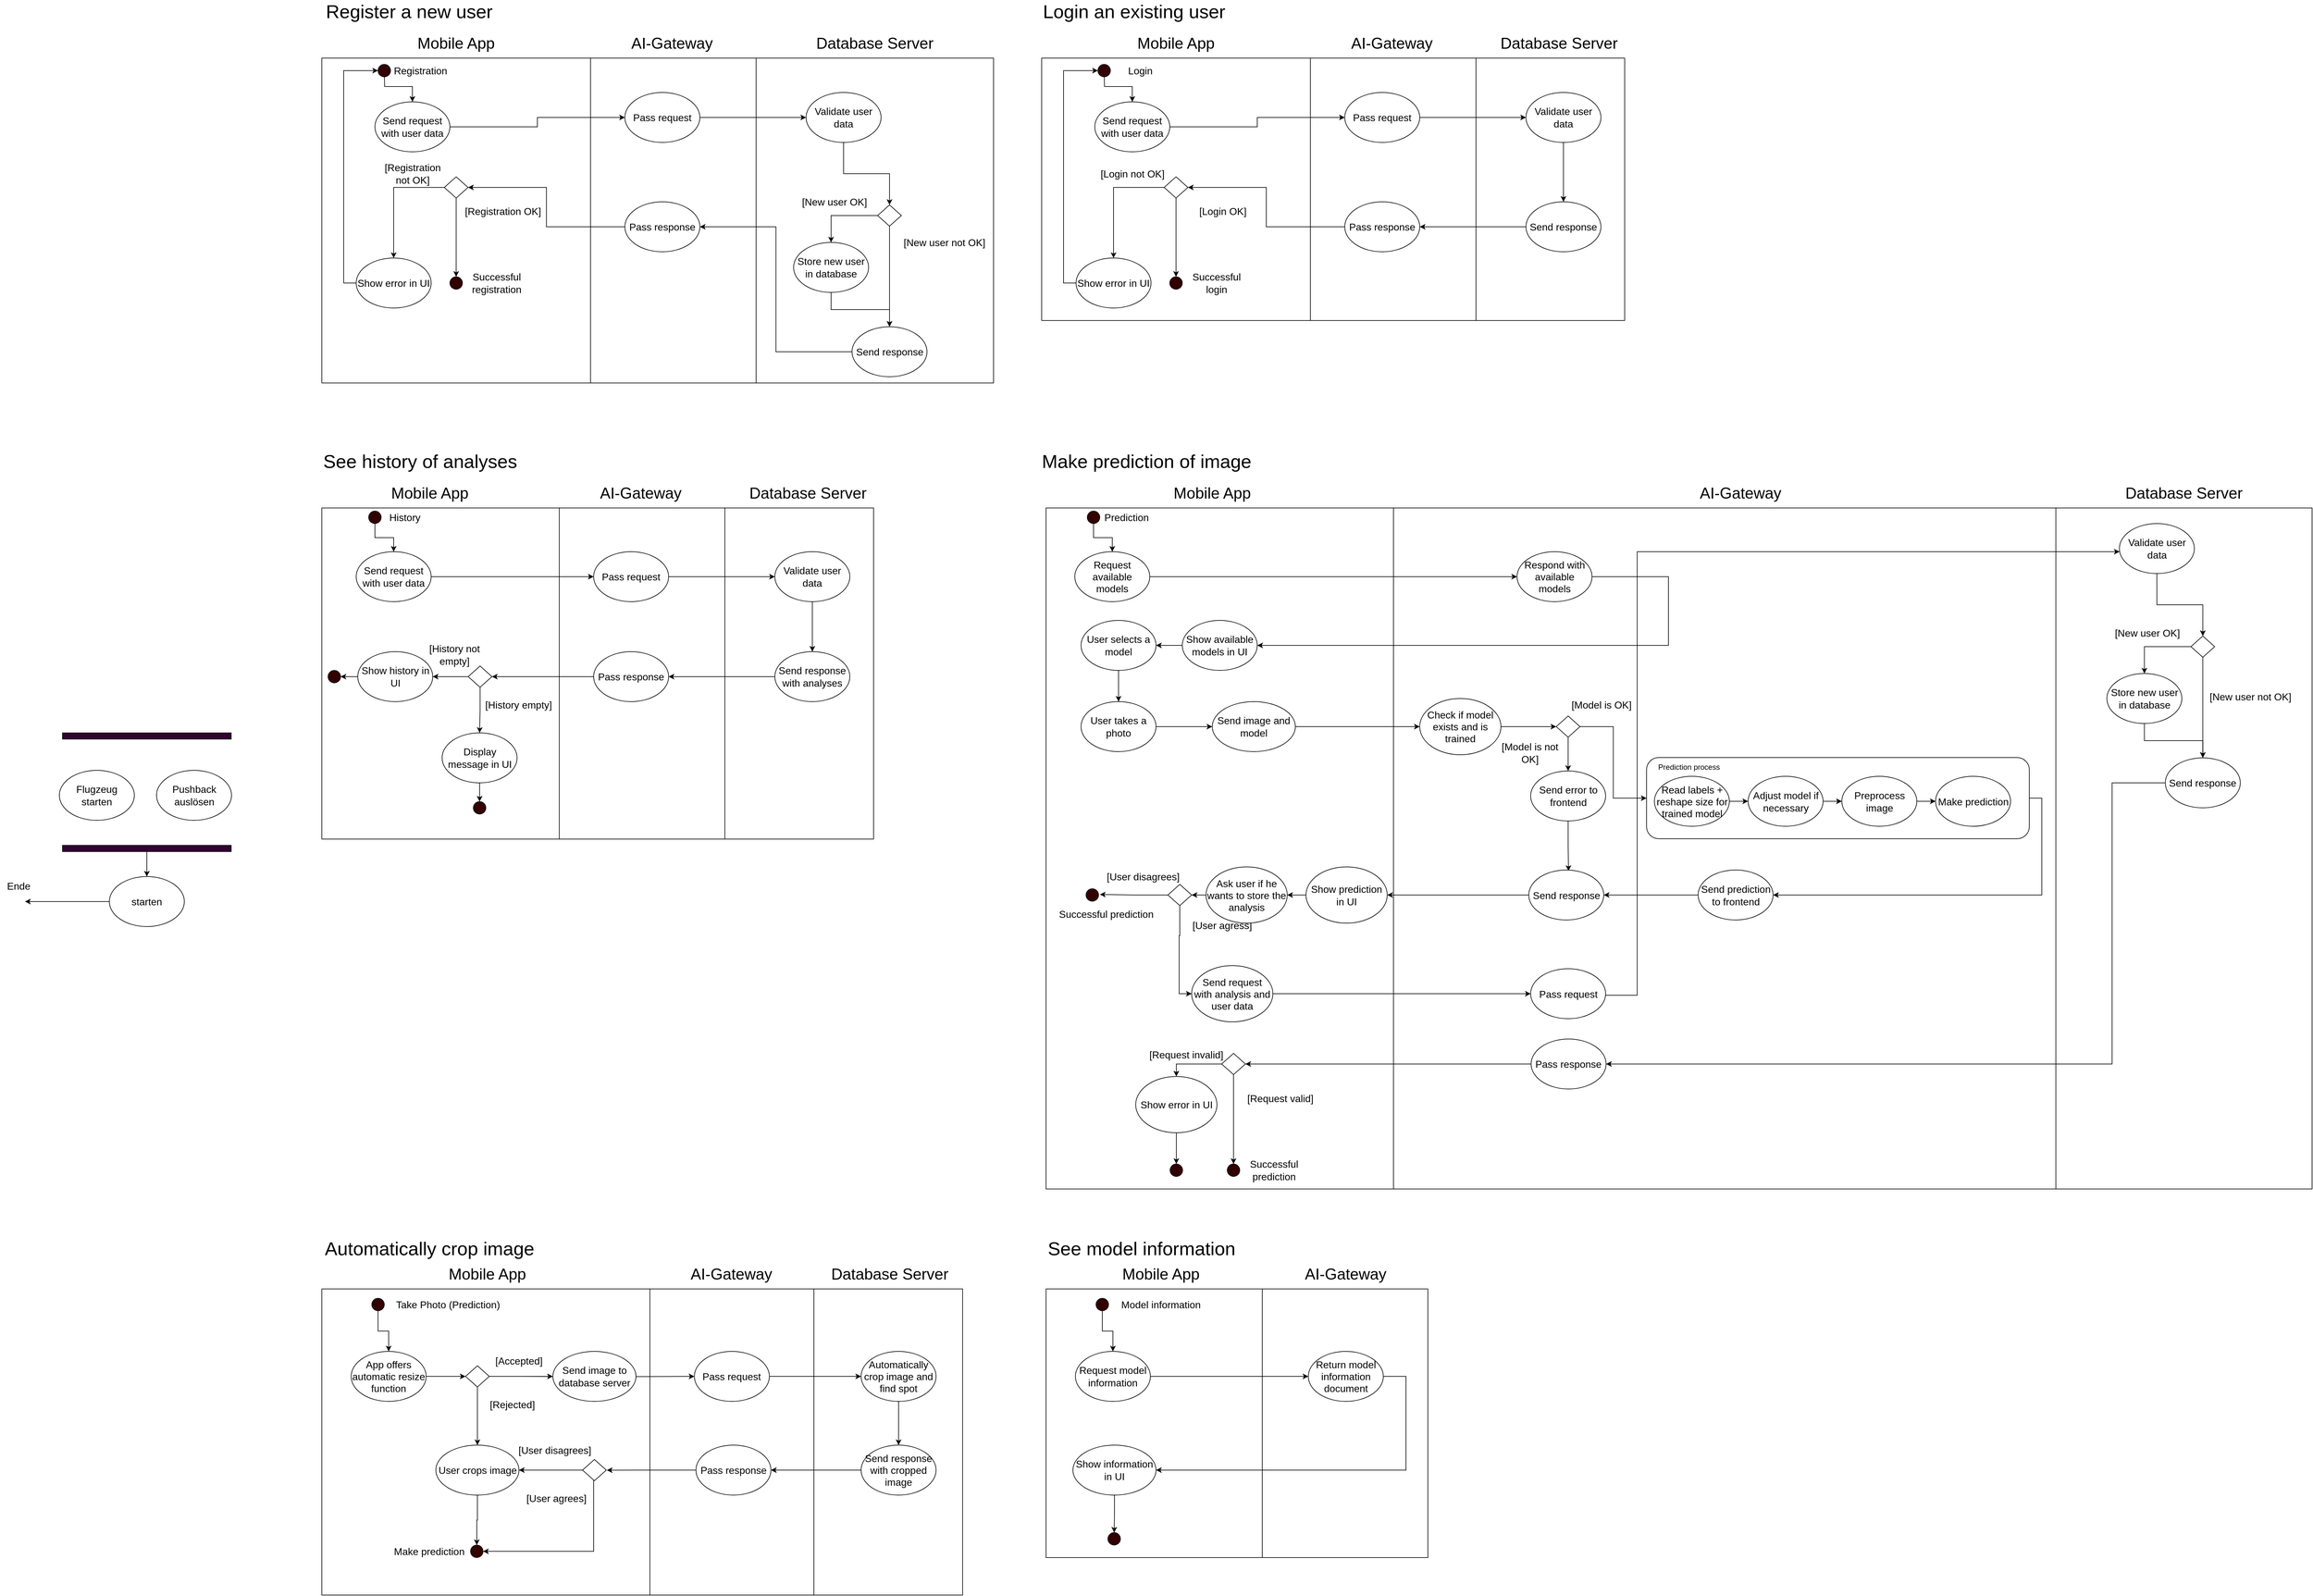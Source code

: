 <mxfile version="20.3.0" type="device"><diagram id="C5RBs43oDa-KdzZeNtuy" name="Page-1"><mxGraphModel dx="6451" dy="3552" grid="1" gridSize="10" guides="1" tooltips="1" connect="1" arrows="1" fold="1" page="1" pageScale="1" pageWidth="827" pageHeight="1169" math="0" shadow="0"><root><mxCell id="WIyWlLk6GJQsqaUBKTNV-0"/><mxCell id="WIyWlLk6GJQsqaUBKTNV-1" parent="WIyWlLk6GJQsqaUBKTNV-0"/><mxCell id="kCvv_wjVO8howcStPLp9-401" value="" style="rounded=0;whiteSpace=wrap;html=1;" vertex="1" parent="WIyWlLk6GJQsqaUBKTNV-1"><mxGeometry x="802.5" y="2200" width="238" height="490" as="geometry"/></mxCell><mxCell id="kCvv_wjVO8howcStPLp9-394" value="" style="rounded=0;whiteSpace=wrap;html=1;" vertex="1" parent="WIyWlLk6GJQsqaUBKTNV-1"><mxGeometry x="537.5" y="2200" width="265" height="490" as="geometry"/></mxCell><mxCell id="kCvv_wjVO8howcStPLp9-392" value="" style="rounded=0;whiteSpace=wrap;html=1;" vertex="1" parent="WIyWlLk6GJQsqaUBKTNV-1"><mxGeometry x="15" y="2200" width="525" height="490" as="geometry"/></mxCell><mxCell id="kCvv_wjVO8howcStPLp9-215" value="" style="rounded=0;whiteSpace=wrap;html=1;" vertex="1" parent="WIyWlLk6GJQsqaUBKTNV-1"><mxGeometry x="2790" y="950" width="410" height="1090" as="geometry"/></mxCell><mxCell id="9zvWHuvdc84owImTrtZE-1" value="" style="rounded=0;whiteSpace=wrap;html=1;" parent="WIyWlLk6GJQsqaUBKTNV-1" vertex="1"><mxGeometry x="15" y="230" width="430" height="520" as="geometry"/></mxCell><mxCell id="9zvWHuvdc84owImTrtZE-0" value="Register a new user" style="text;html=1;strokeColor=none;fillColor=none;align=center;verticalAlign=middle;whiteSpace=wrap;rounded=0;fontSize=30;" parent="WIyWlLk6GJQsqaUBKTNV-1" vertex="1"><mxGeometry x="-270" y="140" width="850" height="30" as="geometry"/></mxCell><mxCell id="9zvWHuvdc84owImTrtZE-2" value="" style="rounded=0;whiteSpace=wrap;html=1;" parent="WIyWlLk6GJQsqaUBKTNV-1" vertex="1"><mxGeometry x="445" y="230" width="265" height="520" as="geometry"/></mxCell><mxCell id="9zvWHuvdc84owImTrtZE-3" value="Mobile App" style="text;html=1;strokeColor=none;fillColor=none;align=center;verticalAlign=middle;whiteSpace=wrap;rounded=0;strokeWidth=13;fontSize=25;" parent="WIyWlLk6GJQsqaUBKTNV-1" vertex="1"><mxGeometry x="165" y="190" width="130" height="30" as="geometry"/></mxCell><mxCell id="9zvWHuvdc84owImTrtZE-4" value="AI-Gateway" style="text;html=1;strokeColor=none;fillColor=none;align=center;verticalAlign=middle;whiteSpace=wrap;rounded=0;fontSize=25;" parent="WIyWlLk6GJQsqaUBKTNV-1" vertex="1"><mxGeometry x="507.5" y="190" width="135" height="30" as="geometry"/></mxCell><mxCell id="9zvWHuvdc84owImTrtZE-5" style="edgeStyle=orthogonalEdgeStyle;rounded=0;orthogonalLoop=1;jettySize=auto;html=1;fontSize=16;entryX=0.5;entryY=0;entryDx=0;entryDy=0;" parent="WIyWlLk6GJQsqaUBKTNV-1" target="kCvv_wjVO8howcStPLp9-24" edge="1"><mxGeometry relative="1" as="geometry"><mxPoint x="115" y="250" as="sourcePoint"/><mxPoint x="160.0" y="300" as="targetPoint"/></mxGeometry></mxCell><mxCell id="9zvWHuvdc84owImTrtZE-6" style="edgeStyle=orthogonalEdgeStyle;rounded=0;orthogonalLoop=1;jettySize=auto;html=1;entryX=0;entryY=0.5;entryDx=0;entryDy=0;fontSize=16;exitX=1;exitY=0.5;exitDx=0;exitDy=0;" parent="WIyWlLk6GJQsqaUBKTNV-1" source="kCvv_wjVO8howcStPLp9-24" target="9zvWHuvdc84owImTrtZE-9" edge="1"><mxGeometry relative="1" as="geometry"><mxPoint x="260" y="330.0" as="sourcePoint"/></mxGeometry></mxCell><mxCell id="9zvWHuvdc84owImTrtZE-9" value="Pass request" style="ellipse;whiteSpace=wrap;html=1;strokeWidth=1;fontSize=16;" parent="WIyWlLk6GJQsqaUBKTNV-1" vertex="1"><mxGeometry x="500" y="285" width="120" height="80" as="geometry"/></mxCell><mxCell id="9zvWHuvdc84owImTrtZE-10" style="edgeStyle=orthogonalEdgeStyle;rounded=0;orthogonalLoop=1;jettySize=auto;html=1;fontSize=16;entryX=0.5;entryY=0;entryDx=0;entryDy=0;" parent="WIyWlLk6GJQsqaUBKTNV-1" source="9zvWHuvdc84owImTrtZE-12" target="kCvv_wjVO8howcStPLp9-34" edge="1"><mxGeometry relative="1" as="geometry"><mxPoint x="130" y="480" as="targetPoint"/></mxGeometry></mxCell><mxCell id="9zvWHuvdc84owImTrtZE-11" style="edgeStyle=orthogonalEdgeStyle;rounded=0;orthogonalLoop=1;jettySize=auto;html=1;entryX=0.5;entryY=0;entryDx=0;entryDy=0;fontSize=9;" parent="WIyWlLk6GJQsqaUBKTNV-1" source="9zvWHuvdc84owImTrtZE-12" target="kCvv_wjVO8howcStPLp9-28" edge="1"><mxGeometry relative="1" as="geometry"><mxPoint x="230.0" y="520" as="targetPoint"/></mxGeometry></mxCell><mxCell id="9zvWHuvdc84owImTrtZE-12" value="" style="rhombus;whiteSpace=wrap;html=1;strokeWidth=1;fontSize=16;" parent="WIyWlLk6GJQsqaUBKTNV-1" vertex="1"><mxGeometry x="211" y="420" width="38" height="34" as="geometry"/></mxCell><mxCell id="9zvWHuvdc84owImTrtZE-15" value="[Registration not OK]" style="text;html=1;strokeColor=none;fillColor=none;align=center;verticalAlign=middle;whiteSpace=wrap;rounded=0;strokeWidth=1;fontSize=16;" parent="WIyWlLk6GJQsqaUBKTNV-1" vertex="1"><mxGeometry x="102.5" y="400" width="115" height="30" as="geometry"/></mxCell><mxCell id="9zvWHuvdc84owImTrtZE-24" value="[Registration OK]" style="text;html=1;strokeColor=none;fillColor=none;align=center;verticalAlign=middle;whiteSpace=wrap;rounded=0;strokeWidth=1;fontSize=16;" parent="WIyWlLk6GJQsqaUBKTNV-1" vertex="1"><mxGeometry x="230" y="460" width="150" height="30" as="geometry"/></mxCell><mxCell id="9zvWHuvdc84owImTrtZE-37" value="" style="rounded=0;whiteSpace=wrap;html=1;strokeWidth=1;fontSize=16;fillColor=#330033;" parent="WIyWlLk6GJQsqaUBKTNV-1" vertex="1"><mxGeometry x="-400" y="1310" width="270" height="10" as="geometry"/></mxCell><mxCell id="9zvWHuvdc84owImTrtZE-39" value="Flugzeug starten" style="ellipse;whiteSpace=wrap;html=1;strokeWidth=1;fontSize=16;fillColor=none;" parent="WIyWlLk6GJQsqaUBKTNV-1" vertex="1"><mxGeometry x="-405" y="1370" width="120" height="80" as="geometry"/></mxCell><mxCell id="9zvWHuvdc84owImTrtZE-40" value="Pushback auslösen" style="ellipse;whiteSpace=wrap;html=1;strokeWidth=1;fontSize=16;fillColor=none;" parent="WIyWlLk6GJQsqaUBKTNV-1" vertex="1"><mxGeometry x="-249.5" y="1370" width="120" height="80" as="geometry"/></mxCell><mxCell id="9zvWHuvdc84owImTrtZE-41" style="edgeStyle=orthogonalEdgeStyle;rounded=0;orthogonalLoop=1;jettySize=auto;html=1;entryX=0.5;entryY=0;entryDx=0;entryDy=0;fontSize=16;endArrow=none;endFill=0;" parent="WIyWlLk6GJQsqaUBKTNV-1" source="9zvWHuvdc84owImTrtZE-42" target="9zvWHuvdc84owImTrtZE-47" edge="1"><mxGeometry relative="1" as="geometry"/></mxCell><mxCell id="9zvWHuvdc84owImTrtZE-42" value="" style="rounded=0;whiteSpace=wrap;html=1;strokeWidth=1;fontSize=16;fillColor=#330033;" parent="WIyWlLk6GJQsqaUBKTNV-1" vertex="1"><mxGeometry x="-400" y="1490" width="270" height="10" as="geometry"/></mxCell><mxCell id="9zvWHuvdc84owImTrtZE-45" style="edgeStyle=orthogonalEdgeStyle;rounded=0;orthogonalLoop=1;jettySize=auto;html=1;entryX=1;entryY=0.5;entryDx=0;entryDy=0;fontSize=16;endArrow=classic;endFill=1;" parent="WIyWlLk6GJQsqaUBKTNV-1" source="9zvWHuvdc84owImTrtZE-47" edge="1"><mxGeometry relative="1" as="geometry"><mxPoint x="-460" y="1580" as="targetPoint"/></mxGeometry></mxCell><mxCell id="9zvWHuvdc84owImTrtZE-46" value="" style="edgeStyle=orthogonalEdgeStyle;rounded=0;orthogonalLoop=1;jettySize=auto;html=1;fontSize=16;endArrow=none;endFill=0;startArrow=classic;startFill=1;" parent="WIyWlLk6GJQsqaUBKTNV-1" source="9zvWHuvdc84owImTrtZE-47" target="9zvWHuvdc84owImTrtZE-42" edge="1"><mxGeometry relative="1" as="geometry"/></mxCell><mxCell id="9zvWHuvdc84owImTrtZE-47" value="starten" style="ellipse;whiteSpace=wrap;html=1;strokeWidth=1;fontSize=16;fillColor=none;" parent="WIyWlLk6GJQsqaUBKTNV-1" vertex="1"><mxGeometry x="-325" y="1540" width="120" height="80" as="geometry"/></mxCell><mxCell id="9zvWHuvdc84owImTrtZE-48" value="" style="ellipse;whiteSpace=wrap;html=1;aspect=fixed;strokeWidth=1;fontSize=16;fillColor=#330000;" parent="WIyWlLk6GJQsqaUBKTNV-1" vertex="1"><mxGeometry x="105" y="240" width="20" height="20" as="geometry"/></mxCell><mxCell id="i5vnEh2vXLSv_CidUzlr-3" value="" style="rounded=0;whiteSpace=wrap;html=1;" parent="WIyWlLk6GJQsqaUBKTNV-1" vertex="1"><mxGeometry x="710" y="230" width="380" height="520" as="geometry"/></mxCell><mxCell id="9zvWHuvdc84owImTrtZE-51" value="Ende" style="text;html=1;strokeColor=none;fillColor=none;align=center;verticalAlign=middle;whiteSpace=wrap;rounded=0;strokeWidth=1;fontSize=16;" parent="WIyWlLk6GJQsqaUBKTNV-1" vertex="1"><mxGeometry x="-500" y="1540" width="60" height="30" as="geometry"/></mxCell><mxCell id="9zvWHuvdc84owImTrtZE-53" value="Registration" style="text;html=1;strokeColor=none;fillColor=none;align=center;verticalAlign=middle;whiteSpace=wrap;rounded=0;strokeWidth=1;fontSize=16;" parent="WIyWlLk6GJQsqaUBKTNV-1" vertex="1"><mxGeometry x="142.75" y="235" width="60" height="30" as="geometry"/></mxCell><mxCell id="i5vnEh2vXLSv_CidUzlr-4" value="Database Server" style="text;html=1;strokeColor=none;fillColor=none;align=center;verticalAlign=middle;whiteSpace=wrap;rounded=0;fontSize=25;" parent="WIyWlLk6GJQsqaUBKTNV-1" vertex="1"><mxGeometry x="775" y="190" width="250" height="30" as="geometry"/></mxCell><mxCell id="kCvv_wjVO8howcStPLp9-37" style="edgeStyle=orthogonalEdgeStyle;rounded=0;orthogonalLoop=1;jettySize=auto;html=1;entryX=1;entryY=0.5;entryDx=0;entryDy=0;" edge="1" parent="WIyWlLk6GJQsqaUBKTNV-1" source="i5vnEh2vXLSv_CidUzlr-6" target="9zvWHuvdc84owImTrtZE-12"><mxGeometry relative="1" as="geometry"/></mxCell><mxCell id="i5vnEh2vXLSv_CidUzlr-6" value="Pass response" style="ellipse;whiteSpace=wrap;html=1;strokeWidth=1;fontSize=16;" parent="WIyWlLk6GJQsqaUBKTNV-1" vertex="1"><mxGeometry x="500" y="460" width="120" height="80" as="geometry"/></mxCell><mxCell id="i5vnEh2vXLSv_CidUzlr-18" style="edgeStyle=orthogonalEdgeStyle;rounded=0;orthogonalLoop=1;jettySize=auto;html=1;entryX=0.5;entryY=0;entryDx=0;entryDy=0;" parent="WIyWlLk6GJQsqaUBKTNV-1" source="i5vnEh2vXLSv_CidUzlr-13" target="kCvv_wjVO8howcStPLp9-9" edge="1"><mxGeometry relative="1" as="geometry"/></mxCell><mxCell id="i5vnEh2vXLSv_CidUzlr-13" value="Validate user data" style="ellipse;whiteSpace=wrap;html=1;strokeWidth=1;fontSize=16;" parent="WIyWlLk6GJQsqaUBKTNV-1" vertex="1"><mxGeometry x="790" y="285" width="120" height="80" as="geometry"/></mxCell><mxCell id="kCvv_wjVO8howcStPLp9-14" style="edgeStyle=orthogonalEdgeStyle;rounded=0;orthogonalLoop=1;jettySize=auto;html=1;entryX=0.5;entryY=0;entryDx=0;entryDy=0;" edge="1" parent="WIyWlLk6GJQsqaUBKTNV-1" source="i5vnEh2vXLSv_CidUzlr-15" target="0W_5cbt4QV1G02QheWNJ-5"><mxGeometry relative="1" as="geometry"/></mxCell><mxCell id="i5vnEh2vXLSv_CidUzlr-15" value="Store new user in database" style="ellipse;whiteSpace=wrap;html=1;strokeWidth=1;fontSize=16;" parent="WIyWlLk6GJQsqaUBKTNV-1" vertex="1"><mxGeometry x="770" y="525" width="120" height="80" as="geometry"/></mxCell><mxCell id="kCvv_wjVO8howcStPLp9-25" style="edgeStyle=orthogonalEdgeStyle;rounded=0;orthogonalLoop=1;jettySize=auto;html=1;entryX=1;entryY=0.5;entryDx=0;entryDy=0;" edge="1" parent="WIyWlLk6GJQsqaUBKTNV-1" source="0W_5cbt4QV1G02QheWNJ-5" target="i5vnEh2vXLSv_CidUzlr-6"><mxGeometry relative="1" as="geometry"/></mxCell><mxCell id="0W_5cbt4QV1G02QheWNJ-5" value="Send response" style="ellipse;whiteSpace=wrap;html=1;strokeWidth=1;fontSize=16;" parent="WIyWlLk6GJQsqaUBKTNV-1" vertex="1"><mxGeometry x="863.5" y="660" width="120" height="80" as="geometry"/></mxCell><mxCell id="vhJml7UiMTfzjMdbb6K9-48" style="edgeStyle=orthogonalEdgeStyle;rounded=0;orthogonalLoop=1;jettySize=auto;html=1;entryX=0.618;entryY=0;entryDx=0;entryDy=0;entryPerimeter=0;" parent="WIyWlLk6GJQsqaUBKTNV-1" edge="1"><mxGeometry relative="1" as="geometry"><Array as="points"><mxPoint x="838" y="5050"/><mxPoint x="1000" y="5050"/><mxPoint x="1000" y="4820"/><mxPoint x="870" y="4820"/></Array><mxPoint x="869.86" y="4840" as="targetPoint"/></mxGeometry></mxCell><mxCell id="kCvv_wjVO8howcStPLp9-8" style="edgeStyle=orthogonalEdgeStyle;rounded=0;orthogonalLoop=1;jettySize=auto;html=1;fontSize=16;entryX=0.5;entryY=0;entryDx=0;entryDy=0;" edge="1" parent="WIyWlLk6GJQsqaUBKTNV-1" source="kCvv_wjVO8howcStPLp9-9" target="i5vnEh2vXLSv_CidUzlr-15"><mxGeometry relative="1" as="geometry"><mxPoint x="808.5" y="505" as="targetPoint"/></mxGeometry></mxCell><mxCell id="kCvv_wjVO8howcStPLp9-13" style="edgeStyle=orthogonalEdgeStyle;rounded=0;orthogonalLoop=1;jettySize=auto;html=1;" edge="1" parent="WIyWlLk6GJQsqaUBKTNV-1" source="kCvv_wjVO8howcStPLp9-9" target="0W_5cbt4QV1G02QheWNJ-5"><mxGeometry relative="1" as="geometry"/></mxCell><mxCell id="kCvv_wjVO8howcStPLp9-9" value="" style="rhombus;whiteSpace=wrap;html=1;strokeWidth=1;fontSize=16;" vertex="1" parent="WIyWlLk6GJQsqaUBKTNV-1"><mxGeometry x="904.5" y="465" width="38" height="34" as="geometry"/></mxCell><mxCell id="kCvv_wjVO8howcStPLp9-10" value="[New user OK]" style="text;html=1;strokeColor=none;fillColor=none;align=center;verticalAlign=middle;whiteSpace=wrap;rounded=0;strokeWidth=1;fontSize=16;" vertex="1" parent="WIyWlLk6GJQsqaUBKTNV-1"><mxGeometry x="777.5" y="445" width="115" height="30" as="geometry"/></mxCell><mxCell id="kCvv_wjVO8howcStPLp9-11" value="[New user not OK]" style="text;html=1;strokeColor=none;fillColor=none;align=center;verticalAlign=middle;whiteSpace=wrap;rounded=0;strokeWidth=1;fontSize=16;" vertex="1" parent="WIyWlLk6GJQsqaUBKTNV-1"><mxGeometry x="940" y="510" width="142.5" height="30" as="geometry"/></mxCell><mxCell id="kCvv_wjVO8howcStPLp9-24" value="Send request with user data" style="ellipse;whiteSpace=wrap;html=1;strokeWidth=1;fontSize=16;" vertex="1" parent="WIyWlLk6GJQsqaUBKTNV-1"><mxGeometry x="100" y="300" width="120" height="80" as="geometry"/></mxCell><mxCell id="kCvv_wjVO8howcStPLp9-28" value="" style="ellipse;whiteSpace=wrap;html=1;aspect=fixed;strokeWidth=1;fontSize=16;fillColor=#330000;" vertex="1" parent="WIyWlLk6GJQsqaUBKTNV-1"><mxGeometry x="220" y="580" width="20" height="20" as="geometry"/></mxCell><mxCell id="kCvv_wjVO8howcStPLp9-29" value="Successful registration" style="text;html=1;strokeColor=none;fillColor=none;align=center;verticalAlign=middle;whiteSpace=wrap;rounded=0;strokeWidth=1;fontSize=16;" vertex="1" parent="WIyWlLk6GJQsqaUBKTNV-1"><mxGeometry x="240" y="575" width="110" height="30" as="geometry"/></mxCell><mxCell id="kCvv_wjVO8howcStPLp9-36" style="edgeStyle=orthogonalEdgeStyle;rounded=0;orthogonalLoop=1;jettySize=auto;html=1;exitX=0;exitY=0.5;exitDx=0;exitDy=0;entryX=0;entryY=0.5;entryDx=0;entryDy=0;" edge="1" parent="WIyWlLk6GJQsqaUBKTNV-1" source="kCvv_wjVO8howcStPLp9-34" target="9zvWHuvdc84owImTrtZE-48"><mxGeometry relative="1" as="geometry"><mxPoint x="60" y="330" as="targetPoint"/></mxGeometry></mxCell><mxCell id="kCvv_wjVO8howcStPLp9-34" value="Show error in UI" style="ellipse;whiteSpace=wrap;html=1;strokeWidth=1;fontSize=16;" vertex="1" parent="WIyWlLk6GJQsqaUBKTNV-1"><mxGeometry x="70" y="550" width="120" height="80" as="geometry"/></mxCell><mxCell id="kCvv_wjVO8howcStPLp9-40" style="edgeStyle=orthogonalEdgeStyle;rounded=0;orthogonalLoop=1;jettySize=auto;html=1;" edge="1" parent="WIyWlLk6GJQsqaUBKTNV-1" source="9zvWHuvdc84owImTrtZE-9" target="i5vnEh2vXLSv_CidUzlr-13"><mxGeometry relative="1" as="geometry"/></mxCell><mxCell id="kCvv_wjVO8howcStPLp9-76" value="" style="rounded=0;whiteSpace=wrap;html=1;" vertex="1" parent="WIyWlLk6GJQsqaUBKTNV-1"><mxGeometry x="1167" y="230" width="430" height="420" as="geometry"/></mxCell><mxCell id="kCvv_wjVO8howcStPLp9-77" value="Login an existing user" style="text;html=1;strokeColor=none;fillColor=none;align=center;verticalAlign=middle;whiteSpace=wrap;rounded=0;fontSize=30;" vertex="1" parent="WIyWlLk6GJQsqaUBKTNV-1"><mxGeometry x="890" y="140" width="850" height="30" as="geometry"/></mxCell><mxCell id="kCvv_wjVO8howcStPLp9-78" value="" style="rounded=0;whiteSpace=wrap;html=1;" vertex="1" parent="WIyWlLk6GJQsqaUBKTNV-1"><mxGeometry x="1597" y="230" width="265" height="420" as="geometry"/></mxCell><mxCell id="kCvv_wjVO8howcStPLp9-79" value="Mobile App" style="text;html=1;strokeColor=none;fillColor=none;align=center;verticalAlign=middle;whiteSpace=wrap;rounded=0;strokeWidth=13;fontSize=25;" vertex="1" parent="WIyWlLk6GJQsqaUBKTNV-1"><mxGeometry x="1317" y="190" width="130" height="30" as="geometry"/></mxCell><mxCell id="kCvv_wjVO8howcStPLp9-80" value="AI-Gateway" style="text;html=1;strokeColor=none;fillColor=none;align=center;verticalAlign=middle;whiteSpace=wrap;rounded=0;fontSize=25;" vertex="1" parent="WIyWlLk6GJQsqaUBKTNV-1"><mxGeometry x="1659.5" y="190" width="135" height="30" as="geometry"/></mxCell><mxCell id="kCvv_wjVO8howcStPLp9-81" style="edgeStyle=orthogonalEdgeStyle;rounded=0;orthogonalLoop=1;jettySize=auto;html=1;fontSize=16;entryX=0.5;entryY=0;entryDx=0;entryDy=0;" edge="1" parent="WIyWlLk6GJQsqaUBKTNV-1" target="kCvv_wjVO8howcStPLp9-106"><mxGeometry relative="1" as="geometry"><mxPoint x="1267" y="250" as="sourcePoint"/><mxPoint x="1312.0" y="300" as="targetPoint"/></mxGeometry></mxCell><mxCell id="kCvv_wjVO8howcStPLp9-82" style="edgeStyle=orthogonalEdgeStyle;rounded=0;orthogonalLoop=1;jettySize=auto;html=1;entryX=0;entryY=0.5;entryDx=0;entryDy=0;fontSize=16;exitX=1;exitY=0.5;exitDx=0;exitDy=0;" edge="1" parent="WIyWlLk6GJQsqaUBKTNV-1" source="kCvv_wjVO8howcStPLp9-106" target="kCvv_wjVO8howcStPLp9-83"><mxGeometry relative="1" as="geometry"><mxPoint x="1412" y="330.0" as="sourcePoint"/></mxGeometry></mxCell><mxCell id="kCvv_wjVO8howcStPLp9-83" value="Pass request" style="ellipse;whiteSpace=wrap;html=1;strokeWidth=1;fontSize=16;" vertex="1" parent="WIyWlLk6GJQsqaUBKTNV-1"><mxGeometry x="1652" y="285" width="120" height="80" as="geometry"/></mxCell><mxCell id="kCvv_wjVO8howcStPLp9-84" style="edgeStyle=orthogonalEdgeStyle;rounded=0;orthogonalLoop=1;jettySize=auto;html=1;fontSize=16;entryX=0.5;entryY=0;entryDx=0;entryDy=0;" edge="1" parent="WIyWlLk6GJQsqaUBKTNV-1" source="kCvv_wjVO8howcStPLp9-86" target="kCvv_wjVO8howcStPLp9-110"><mxGeometry relative="1" as="geometry"><mxPoint x="1282" y="480" as="targetPoint"/></mxGeometry></mxCell><mxCell id="kCvv_wjVO8howcStPLp9-85" style="edgeStyle=orthogonalEdgeStyle;rounded=0;orthogonalLoop=1;jettySize=auto;html=1;entryX=0.5;entryY=0;entryDx=0;entryDy=0;fontSize=9;" edge="1" parent="WIyWlLk6GJQsqaUBKTNV-1" source="kCvv_wjVO8howcStPLp9-86" target="kCvv_wjVO8howcStPLp9-107"><mxGeometry relative="1" as="geometry"><mxPoint x="1382.0" y="520" as="targetPoint"/></mxGeometry></mxCell><mxCell id="kCvv_wjVO8howcStPLp9-86" value="" style="rhombus;whiteSpace=wrap;html=1;strokeWidth=1;fontSize=16;" vertex="1" parent="WIyWlLk6GJQsqaUBKTNV-1"><mxGeometry x="1363" y="420" width="38" height="34" as="geometry"/></mxCell><mxCell id="kCvv_wjVO8howcStPLp9-87" value="[Login not OK]" style="text;html=1;strokeColor=none;fillColor=none;align=center;verticalAlign=middle;whiteSpace=wrap;rounded=0;strokeWidth=1;fontSize=16;" vertex="1" parent="WIyWlLk6GJQsqaUBKTNV-1"><mxGeometry x="1254.5" y="400" width="115" height="30" as="geometry"/></mxCell><mxCell id="kCvv_wjVO8howcStPLp9-88" value="[Login OK]" style="text;html=1;strokeColor=none;fillColor=none;align=center;verticalAlign=middle;whiteSpace=wrap;rounded=0;strokeWidth=1;fontSize=16;" vertex="1" parent="WIyWlLk6GJQsqaUBKTNV-1"><mxGeometry x="1382" y="460" width="150" height="30" as="geometry"/></mxCell><mxCell id="kCvv_wjVO8howcStPLp9-89" value="" style="ellipse;whiteSpace=wrap;html=1;aspect=fixed;strokeWidth=1;fontSize=16;fillColor=#330000;" vertex="1" parent="WIyWlLk6GJQsqaUBKTNV-1"><mxGeometry x="1257" y="240" width="20" height="20" as="geometry"/></mxCell><mxCell id="kCvv_wjVO8howcStPLp9-90" value="" style="rounded=0;whiteSpace=wrap;html=1;" vertex="1" parent="WIyWlLk6GJQsqaUBKTNV-1"><mxGeometry x="1862" y="230" width="238" height="420" as="geometry"/></mxCell><mxCell id="kCvv_wjVO8howcStPLp9-91" value="Login" style="text;html=1;strokeColor=none;fillColor=none;align=center;verticalAlign=middle;whiteSpace=wrap;rounded=0;strokeWidth=1;fontSize=16;" vertex="1" parent="WIyWlLk6GJQsqaUBKTNV-1"><mxGeometry x="1294.75" y="235" width="60" height="30" as="geometry"/></mxCell><mxCell id="kCvv_wjVO8howcStPLp9-92" value="Database Server" style="text;html=1;strokeColor=none;fillColor=none;align=center;verticalAlign=middle;whiteSpace=wrap;rounded=0;fontSize=25;" vertex="1" parent="WIyWlLk6GJQsqaUBKTNV-1"><mxGeometry x="1870" y="190" width="250" height="30" as="geometry"/></mxCell><mxCell id="kCvv_wjVO8howcStPLp9-93" style="edgeStyle=orthogonalEdgeStyle;rounded=0;orthogonalLoop=1;jettySize=auto;html=1;entryX=1;entryY=0.5;entryDx=0;entryDy=0;" edge="1" parent="WIyWlLk6GJQsqaUBKTNV-1" source="kCvv_wjVO8howcStPLp9-94" target="kCvv_wjVO8howcStPLp9-86"><mxGeometry relative="1" as="geometry"/></mxCell><mxCell id="kCvv_wjVO8howcStPLp9-94" value="Pass response" style="ellipse;whiteSpace=wrap;html=1;strokeWidth=1;fontSize=16;" vertex="1" parent="WIyWlLk6GJQsqaUBKTNV-1"><mxGeometry x="1652" y="460" width="120" height="80" as="geometry"/></mxCell><mxCell id="kCvv_wjVO8howcStPLp9-95" style="edgeStyle=orthogonalEdgeStyle;rounded=0;orthogonalLoop=1;jettySize=auto;html=1;entryX=0.5;entryY=0;entryDx=0;entryDy=0;" edge="1" parent="WIyWlLk6GJQsqaUBKTNV-1" source="kCvv_wjVO8howcStPLp9-96" target="kCvv_wjVO8howcStPLp9-100"><mxGeometry relative="1" as="geometry"><mxPoint x="2075.5" y="465" as="targetPoint"/></mxGeometry></mxCell><mxCell id="kCvv_wjVO8howcStPLp9-96" value="Validate user data" style="ellipse;whiteSpace=wrap;html=1;strokeWidth=1;fontSize=16;" vertex="1" parent="WIyWlLk6GJQsqaUBKTNV-1"><mxGeometry x="1942" y="285" width="120" height="80" as="geometry"/></mxCell><mxCell id="kCvv_wjVO8howcStPLp9-99" style="edgeStyle=orthogonalEdgeStyle;rounded=0;orthogonalLoop=1;jettySize=auto;html=1;entryX=1;entryY=0.5;entryDx=0;entryDy=0;" edge="1" parent="WIyWlLk6GJQsqaUBKTNV-1" source="kCvv_wjVO8howcStPLp9-100" target="kCvv_wjVO8howcStPLp9-94"><mxGeometry relative="1" as="geometry"/></mxCell><mxCell id="kCvv_wjVO8howcStPLp9-100" value="Send response" style="ellipse;whiteSpace=wrap;html=1;strokeWidth=1;fontSize=16;" vertex="1" parent="WIyWlLk6GJQsqaUBKTNV-1"><mxGeometry x="1942" y="460" width="120" height="80" as="geometry"/></mxCell><mxCell id="kCvv_wjVO8howcStPLp9-106" value="Send request with user data" style="ellipse;whiteSpace=wrap;html=1;strokeWidth=1;fontSize=16;" vertex="1" parent="WIyWlLk6GJQsqaUBKTNV-1"><mxGeometry x="1252" y="300" width="120" height="80" as="geometry"/></mxCell><mxCell id="kCvv_wjVO8howcStPLp9-107" value="" style="ellipse;whiteSpace=wrap;html=1;aspect=fixed;strokeWidth=1;fontSize=16;fillColor=#330000;" vertex="1" parent="WIyWlLk6GJQsqaUBKTNV-1"><mxGeometry x="1372" y="580" width="20" height="20" as="geometry"/></mxCell><mxCell id="kCvv_wjVO8howcStPLp9-108" value="Successful login" style="text;html=1;strokeColor=none;fillColor=none;align=center;verticalAlign=middle;whiteSpace=wrap;rounded=0;strokeWidth=1;fontSize=16;" vertex="1" parent="WIyWlLk6GJQsqaUBKTNV-1"><mxGeometry x="1392" y="575" width="110" height="30" as="geometry"/></mxCell><mxCell id="kCvv_wjVO8howcStPLp9-109" style="edgeStyle=orthogonalEdgeStyle;rounded=0;orthogonalLoop=1;jettySize=auto;html=1;exitX=0;exitY=0.5;exitDx=0;exitDy=0;entryX=0;entryY=0.5;entryDx=0;entryDy=0;" edge="1" parent="WIyWlLk6GJQsqaUBKTNV-1" source="kCvv_wjVO8howcStPLp9-110" target="kCvv_wjVO8howcStPLp9-89"><mxGeometry relative="1" as="geometry"><mxPoint x="1212" y="330" as="targetPoint"/></mxGeometry></mxCell><mxCell id="kCvv_wjVO8howcStPLp9-110" value="Show error in UI" style="ellipse;whiteSpace=wrap;html=1;strokeWidth=1;fontSize=16;" vertex="1" parent="WIyWlLk6GJQsqaUBKTNV-1"><mxGeometry x="1222" y="550" width="120" height="80" as="geometry"/></mxCell><mxCell id="kCvv_wjVO8howcStPLp9-111" style="edgeStyle=orthogonalEdgeStyle;rounded=0;orthogonalLoop=1;jettySize=auto;html=1;" edge="1" parent="WIyWlLk6GJQsqaUBKTNV-1" source="kCvv_wjVO8howcStPLp9-83" target="kCvv_wjVO8howcStPLp9-96"><mxGeometry relative="1" as="geometry"/></mxCell><mxCell id="kCvv_wjVO8howcStPLp9-168" value="" style="rounded=0;whiteSpace=wrap;html=1;" vertex="1" parent="WIyWlLk6GJQsqaUBKTNV-1"><mxGeometry x="15" y="950" width="380" height="530" as="geometry"/></mxCell><mxCell id="kCvv_wjVO8howcStPLp9-169" value="See history of analyses" style="text;html=1;strokeColor=none;fillColor=none;align=center;verticalAlign=middle;whiteSpace=wrap;rounded=0;fontSize=30;" vertex="1" parent="WIyWlLk6GJQsqaUBKTNV-1"><mxGeometry x="10" y="860" width="325" height="30" as="geometry"/></mxCell><mxCell id="kCvv_wjVO8howcStPLp9-170" value="" style="rounded=0;whiteSpace=wrap;html=1;" vertex="1" parent="WIyWlLk6GJQsqaUBKTNV-1"><mxGeometry x="395" y="950" width="265" height="530" as="geometry"/></mxCell><mxCell id="kCvv_wjVO8howcStPLp9-171" value="Mobile App" style="text;html=1;strokeColor=none;fillColor=none;align=center;verticalAlign=middle;whiteSpace=wrap;rounded=0;strokeWidth=13;fontSize=25;" vertex="1" parent="WIyWlLk6GJQsqaUBKTNV-1"><mxGeometry x="123" y="910" width="130" height="30" as="geometry"/></mxCell><mxCell id="kCvv_wjVO8howcStPLp9-172" value="AI-Gateway" style="text;html=1;strokeColor=none;fillColor=none;align=center;verticalAlign=middle;whiteSpace=wrap;rounded=0;fontSize=25;" vertex="1" parent="WIyWlLk6GJQsqaUBKTNV-1"><mxGeometry x="457.5" y="910" width="135" height="30" as="geometry"/></mxCell><mxCell id="kCvv_wjVO8howcStPLp9-173" style="edgeStyle=orthogonalEdgeStyle;rounded=0;orthogonalLoop=1;jettySize=auto;html=1;fontSize=16;entryX=0.5;entryY=0;entryDx=0;entryDy=0;exitX=0.5;exitY=1;exitDx=0;exitDy=0;" edge="1" parent="WIyWlLk6GJQsqaUBKTNV-1" target="kCvv_wjVO8howcStPLp9-191" source="kCvv_wjVO8howcStPLp9-181"><mxGeometry relative="1" as="geometry"><mxPoint x="207.5" y="970" as="sourcePoint"/><mxPoint x="252.5" y="1020" as="targetPoint"/></mxGeometry></mxCell><mxCell id="kCvv_wjVO8howcStPLp9-174" style="edgeStyle=orthogonalEdgeStyle;rounded=0;orthogonalLoop=1;jettySize=auto;html=1;entryX=0;entryY=0.5;entryDx=0;entryDy=0;fontSize=16;exitX=1;exitY=0.5;exitDx=0;exitDy=0;" edge="1" parent="WIyWlLk6GJQsqaUBKTNV-1" source="kCvv_wjVO8howcStPLp9-191" target="kCvv_wjVO8howcStPLp9-175"><mxGeometry relative="1" as="geometry"><mxPoint x="210" y="1050" as="sourcePoint"/></mxGeometry></mxCell><mxCell id="kCvv_wjVO8howcStPLp9-175" value="Pass request" style="ellipse;whiteSpace=wrap;html=1;strokeWidth=1;fontSize=16;" vertex="1" parent="WIyWlLk6GJQsqaUBKTNV-1"><mxGeometry x="450" y="1020" width="120" height="80" as="geometry"/></mxCell><mxCell id="kCvv_wjVO8howcStPLp9-181" value="" style="ellipse;whiteSpace=wrap;html=1;aspect=fixed;strokeWidth=1;fontSize=16;fillColor=#330000;" vertex="1" parent="WIyWlLk6GJQsqaUBKTNV-1"><mxGeometry x="90" y="955" width="20" height="20" as="geometry"/></mxCell><mxCell id="kCvv_wjVO8howcStPLp9-182" value="" style="rounded=0;whiteSpace=wrap;html=1;" vertex="1" parent="WIyWlLk6GJQsqaUBKTNV-1"><mxGeometry x="660" y="950" width="238" height="530" as="geometry"/></mxCell><mxCell id="kCvv_wjVO8howcStPLp9-183" value="History" style="text;html=1;strokeColor=none;fillColor=none;align=center;verticalAlign=middle;whiteSpace=wrap;rounded=0;strokeWidth=1;fontSize=16;" vertex="1" parent="WIyWlLk6GJQsqaUBKTNV-1"><mxGeometry x="117.5" y="950" width="60" height="30" as="geometry"/></mxCell><mxCell id="kCvv_wjVO8howcStPLp9-184" value="Database Server" style="text;html=1;strokeColor=none;fillColor=none;align=center;verticalAlign=middle;whiteSpace=wrap;rounded=0;fontSize=25;" vertex="1" parent="WIyWlLk6GJQsqaUBKTNV-1"><mxGeometry x="668" y="910" width="250" height="30" as="geometry"/></mxCell><mxCell id="kCvv_wjVO8howcStPLp9-202" style="edgeStyle=orthogonalEdgeStyle;rounded=0;orthogonalLoop=1;jettySize=auto;html=1;entryX=1;entryY=0.5;entryDx=0;entryDy=0;" edge="1" parent="WIyWlLk6GJQsqaUBKTNV-1" source="kCvv_wjVO8howcStPLp9-186" target="kCvv_wjVO8howcStPLp9-199"><mxGeometry relative="1" as="geometry"/></mxCell><mxCell id="kCvv_wjVO8howcStPLp9-186" value="Pass response" style="ellipse;whiteSpace=wrap;html=1;strokeWidth=1;fontSize=16;" vertex="1" parent="WIyWlLk6GJQsqaUBKTNV-1"><mxGeometry x="450" y="1180" width="120" height="80" as="geometry"/></mxCell><mxCell id="kCvv_wjVO8howcStPLp9-187" style="edgeStyle=orthogonalEdgeStyle;rounded=0;orthogonalLoop=1;jettySize=auto;html=1;entryX=0.5;entryY=0;entryDx=0;entryDy=0;" edge="1" parent="WIyWlLk6GJQsqaUBKTNV-1" source="kCvv_wjVO8howcStPLp9-188" target="kCvv_wjVO8howcStPLp9-190"><mxGeometry relative="1" as="geometry"><mxPoint x="873.5" y="1185" as="targetPoint"/></mxGeometry></mxCell><mxCell id="kCvv_wjVO8howcStPLp9-188" value="Validate user data" style="ellipse;whiteSpace=wrap;html=1;strokeWidth=1;fontSize=16;" vertex="1" parent="WIyWlLk6GJQsqaUBKTNV-1"><mxGeometry x="740" y="1020" width="120" height="80" as="geometry"/></mxCell><mxCell id="kCvv_wjVO8howcStPLp9-189" style="edgeStyle=orthogonalEdgeStyle;rounded=0;orthogonalLoop=1;jettySize=auto;html=1;entryX=1;entryY=0.5;entryDx=0;entryDy=0;" edge="1" parent="WIyWlLk6GJQsqaUBKTNV-1" source="kCvv_wjVO8howcStPLp9-190" target="kCvv_wjVO8howcStPLp9-186"><mxGeometry relative="1" as="geometry"/></mxCell><mxCell id="kCvv_wjVO8howcStPLp9-190" value="Send response with analyses" style="ellipse;whiteSpace=wrap;html=1;strokeWidth=1;fontSize=16;" vertex="1" parent="WIyWlLk6GJQsqaUBKTNV-1"><mxGeometry x="740" y="1180" width="120" height="80" as="geometry"/></mxCell><mxCell id="kCvv_wjVO8howcStPLp9-191" value="Send request with user data" style="ellipse;whiteSpace=wrap;html=1;strokeWidth=1;fontSize=16;" vertex="1" parent="WIyWlLk6GJQsqaUBKTNV-1"><mxGeometry x="70" y="1020" width="120" height="80" as="geometry"/></mxCell><mxCell id="kCvv_wjVO8howcStPLp9-192" value="" style="ellipse;whiteSpace=wrap;html=1;aspect=fixed;strokeWidth=1;fontSize=16;fillColor=#330000;" vertex="1" parent="WIyWlLk6GJQsqaUBKTNV-1"><mxGeometry x="25" y="1210" width="20" height="20" as="geometry"/></mxCell><mxCell id="kCvv_wjVO8howcStPLp9-194" style="edgeStyle=orthogonalEdgeStyle;rounded=0;orthogonalLoop=1;jettySize=auto;html=1;exitX=0;exitY=0.5;exitDx=0;exitDy=0;" edge="1" parent="WIyWlLk6GJQsqaUBKTNV-1" source="kCvv_wjVO8howcStPLp9-195" target="kCvv_wjVO8howcStPLp9-192"><mxGeometry relative="1" as="geometry"><mxPoint x="152.5" y="1050" as="targetPoint"/></mxGeometry></mxCell><mxCell id="kCvv_wjVO8howcStPLp9-195" value="Show history in UI" style="ellipse;whiteSpace=wrap;html=1;strokeWidth=1;fontSize=16;" vertex="1" parent="WIyWlLk6GJQsqaUBKTNV-1"><mxGeometry x="72.5" y="1180" width="120" height="80" as="geometry"/></mxCell><mxCell id="kCvv_wjVO8howcStPLp9-196" style="edgeStyle=orthogonalEdgeStyle;rounded=0;orthogonalLoop=1;jettySize=auto;html=1;" edge="1" parent="WIyWlLk6GJQsqaUBKTNV-1" source="kCvv_wjVO8howcStPLp9-175" target="kCvv_wjVO8howcStPLp9-188"><mxGeometry relative="1" as="geometry"/></mxCell><mxCell id="kCvv_wjVO8howcStPLp9-197" style="edgeStyle=orthogonalEdgeStyle;rounded=0;orthogonalLoop=1;jettySize=auto;html=1;fontSize=16;entryX=1;entryY=0.5;entryDx=0;entryDy=0;" edge="1" parent="WIyWlLk6GJQsqaUBKTNV-1" source="kCvv_wjVO8howcStPLp9-199" target="kCvv_wjVO8howcStPLp9-195"><mxGeometry relative="1" as="geometry"><mxPoint x="167.5" y="1270" as="targetPoint"/></mxGeometry></mxCell><mxCell id="kCvv_wjVO8howcStPLp9-198" style="edgeStyle=orthogonalEdgeStyle;rounded=0;orthogonalLoop=1;jettySize=auto;html=1;fontSize=9;" edge="1" parent="WIyWlLk6GJQsqaUBKTNV-1" source="kCvv_wjVO8howcStPLp9-199" target="kCvv_wjVO8howcStPLp9-203"><mxGeometry relative="1" as="geometry"><mxPoint x="267.5" y="1300" as="targetPoint"/></mxGeometry></mxCell><mxCell id="kCvv_wjVO8howcStPLp9-199" value="" style="rhombus;whiteSpace=wrap;html=1;strokeWidth=1;fontSize=16;" vertex="1" parent="WIyWlLk6GJQsqaUBKTNV-1"><mxGeometry x="249.25" y="1203" width="38" height="34" as="geometry"/></mxCell><mxCell id="kCvv_wjVO8howcStPLp9-200" value="[History not empty]" style="text;html=1;strokeColor=none;fillColor=none;align=center;verticalAlign=middle;whiteSpace=wrap;rounded=0;strokeWidth=1;fontSize=16;" vertex="1" parent="WIyWlLk6GJQsqaUBKTNV-1"><mxGeometry x="169.75" y="1170" width="115" height="30" as="geometry"/></mxCell><mxCell id="kCvv_wjVO8howcStPLp9-201" value="[History empty]" style="text;html=1;strokeColor=none;fillColor=none;align=center;verticalAlign=middle;whiteSpace=wrap;rounded=0;strokeWidth=1;fontSize=16;" vertex="1" parent="WIyWlLk6GJQsqaUBKTNV-1"><mxGeometry x="255" y="1250" width="150" height="30" as="geometry"/></mxCell><mxCell id="kCvv_wjVO8howcStPLp9-205" style="edgeStyle=orthogonalEdgeStyle;rounded=0;orthogonalLoop=1;jettySize=auto;html=1;entryX=0.5;entryY=0;entryDx=0;entryDy=0;" edge="1" parent="WIyWlLk6GJQsqaUBKTNV-1" source="kCvv_wjVO8howcStPLp9-203" target="kCvv_wjVO8howcStPLp9-204"><mxGeometry relative="1" as="geometry"/></mxCell><mxCell id="kCvv_wjVO8howcStPLp9-203" value="Display message in UI" style="ellipse;whiteSpace=wrap;html=1;strokeWidth=1;fontSize=16;" vertex="1" parent="WIyWlLk6GJQsqaUBKTNV-1"><mxGeometry x="207.5" y="1310" width="120" height="80" as="geometry"/></mxCell><mxCell id="kCvv_wjVO8howcStPLp9-204" value="" style="ellipse;whiteSpace=wrap;html=1;aspect=fixed;strokeWidth=1;fontSize=16;fillColor=#330000;" vertex="1" parent="WIyWlLk6GJQsqaUBKTNV-1"><mxGeometry x="257.5" y="1420" width="20" height="20" as="geometry"/></mxCell><mxCell id="kCvv_wjVO8howcStPLp9-206" value="" style="rounded=0;whiteSpace=wrap;html=1;" vertex="1" parent="WIyWlLk6GJQsqaUBKTNV-1"><mxGeometry x="1174" y="950" width="556" height="1090" as="geometry"/></mxCell><mxCell id="kCvv_wjVO8howcStPLp9-207" value="Make prediction of image" style="text;html=1;strokeColor=none;fillColor=none;align=center;verticalAlign=middle;whiteSpace=wrap;rounded=0;fontSize=30;" vertex="1" parent="WIyWlLk6GJQsqaUBKTNV-1"><mxGeometry x="1160" y="860" width="350" height="30" as="geometry"/></mxCell><mxCell id="kCvv_wjVO8howcStPLp9-208" value="" style="rounded=0;whiteSpace=wrap;html=1;" vertex="1" parent="WIyWlLk6GJQsqaUBKTNV-1"><mxGeometry x="1730" y="950" width="1060" height="1090" as="geometry"/></mxCell><mxCell id="kCvv_wjVO8howcStPLp9-209" value="Mobile App" style="text;html=1;strokeColor=none;fillColor=none;align=center;verticalAlign=middle;whiteSpace=wrap;rounded=0;strokeWidth=13;fontSize=25;" vertex="1" parent="WIyWlLk6GJQsqaUBKTNV-1"><mxGeometry x="1375" y="910" width="130" height="30" as="geometry"/></mxCell><mxCell id="kCvv_wjVO8howcStPLp9-210" value="AI-Gateway" style="text;html=1;strokeColor=none;fillColor=none;align=center;verticalAlign=middle;whiteSpace=wrap;rounded=0;fontSize=25;" vertex="1" parent="WIyWlLk6GJQsqaUBKTNV-1"><mxGeometry x="2217.5" y="910" width="135" height="30" as="geometry"/></mxCell><mxCell id="kCvv_wjVO8howcStPLp9-211" style="edgeStyle=orthogonalEdgeStyle;rounded=0;orthogonalLoop=1;jettySize=auto;html=1;fontSize=16;entryX=0.5;entryY=0;entryDx=0;entryDy=0;exitX=0.5;exitY=1;exitDx=0;exitDy=0;" edge="1" parent="WIyWlLk6GJQsqaUBKTNV-1" source="kCvv_wjVO8howcStPLp9-214" target="kCvv_wjVO8howcStPLp9-224"><mxGeometry relative="1" as="geometry"><mxPoint x="1357.5" y="970" as="sourcePoint"/><mxPoint x="1402.5" y="1020" as="targetPoint"/></mxGeometry></mxCell><mxCell id="kCvv_wjVO8howcStPLp9-212" style="edgeStyle=orthogonalEdgeStyle;rounded=0;orthogonalLoop=1;jettySize=auto;html=1;entryX=0;entryY=0.5;entryDx=0;entryDy=0;fontSize=16;exitX=1;exitY=0.5;exitDx=0;exitDy=0;" edge="1" parent="WIyWlLk6GJQsqaUBKTNV-1" source="kCvv_wjVO8howcStPLp9-224" target="kCvv_wjVO8howcStPLp9-213"><mxGeometry relative="1" as="geometry"><mxPoint x="1360" y="1050" as="sourcePoint"/></mxGeometry></mxCell><mxCell id="kCvv_wjVO8howcStPLp9-238" style="edgeStyle=orthogonalEdgeStyle;rounded=0;orthogonalLoop=1;jettySize=auto;html=1;entryX=1;entryY=0.5;entryDx=0;entryDy=0;" edge="1" parent="WIyWlLk6GJQsqaUBKTNV-1" source="kCvv_wjVO8howcStPLp9-213" target="kCvv_wjVO8howcStPLp9-237"><mxGeometry relative="1" as="geometry"><Array as="points"><mxPoint x="2170" y="1170"/></Array></mxGeometry></mxCell><mxCell id="kCvv_wjVO8howcStPLp9-213" value="Respond with available models" style="ellipse;whiteSpace=wrap;html=1;strokeWidth=1;fontSize=16;" vertex="1" parent="WIyWlLk6GJQsqaUBKTNV-1"><mxGeometry x="1927.75" y="1020" width="120" height="80" as="geometry"/></mxCell><mxCell id="kCvv_wjVO8howcStPLp9-214" value="" style="ellipse;whiteSpace=wrap;html=1;aspect=fixed;strokeWidth=1;fontSize=16;fillColor=#330000;" vertex="1" parent="WIyWlLk6GJQsqaUBKTNV-1"><mxGeometry x="1240" y="955" width="20" height="20" as="geometry"/></mxCell><mxCell id="kCvv_wjVO8howcStPLp9-216" value="Prediction" style="text;html=1;strokeColor=none;fillColor=none;align=center;verticalAlign=middle;whiteSpace=wrap;rounded=0;strokeWidth=1;fontSize=16;" vertex="1" parent="WIyWlLk6GJQsqaUBKTNV-1"><mxGeometry x="1273" y="950" width="60" height="30" as="geometry"/></mxCell><mxCell id="kCvv_wjVO8howcStPLp9-217" value="Database Server" style="text;html=1;strokeColor=none;fillColor=none;align=center;verticalAlign=middle;whiteSpace=wrap;rounded=0;fontSize=25;" vertex="1" parent="WIyWlLk6GJQsqaUBKTNV-1"><mxGeometry x="2870" y="910" width="250" height="30" as="geometry"/></mxCell><mxCell id="kCvv_wjVO8howcStPLp9-252" style="edgeStyle=orthogonalEdgeStyle;rounded=0;orthogonalLoop=1;jettySize=auto;html=1;" edge="1" parent="WIyWlLk6GJQsqaUBKTNV-1" source="kCvv_wjVO8howcStPLp9-223" target="kCvv_wjVO8howcStPLp9-250"><mxGeometry relative="1" as="geometry"/></mxCell><mxCell id="kCvv_wjVO8howcStPLp9-223" value="Automatically crop image and find spot" style="ellipse;whiteSpace=wrap;html=1;strokeWidth=1;fontSize=16;" vertex="1" parent="WIyWlLk6GJQsqaUBKTNV-1"><mxGeometry x="878" y="2300" width="120" height="80" as="geometry"/></mxCell><mxCell id="kCvv_wjVO8howcStPLp9-224" value="Request available models" style="ellipse;whiteSpace=wrap;html=1;strokeWidth=1;fontSize=16;" vertex="1" parent="WIyWlLk6GJQsqaUBKTNV-1"><mxGeometry x="1220" y="1020" width="120" height="80" as="geometry"/></mxCell><mxCell id="kCvv_wjVO8howcStPLp9-230" style="edgeStyle=orthogonalEdgeStyle;rounded=0;orthogonalLoop=1;jettySize=auto;html=1;fontSize=9;entryX=0;entryY=0.5;entryDx=0;entryDy=0;" edge="1" parent="WIyWlLk6GJQsqaUBKTNV-1" source="kCvv_wjVO8howcStPLp9-231" target="kCvv_wjVO8howcStPLp9-246"><mxGeometry relative="1" as="geometry"><mxPoint x="520.25" y="2430" as="targetPoint"/></mxGeometry></mxCell><mxCell id="kCvv_wjVO8howcStPLp9-260" style="edgeStyle=orthogonalEdgeStyle;rounded=0;orthogonalLoop=1;jettySize=auto;html=1;" edge="1" parent="WIyWlLk6GJQsqaUBKTNV-1" source="kCvv_wjVO8howcStPLp9-231" target="kCvv_wjVO8howcStPLp9-259"><mxGeometry relative="1" as="geometry"/></mxCell><mxCell id="kCvv_wjVO8howcStPLp9-231" value="" style="rhombus;whiteSpace=wrap;html=1;strokeWidth=1;fontSize=16;" vertex="1" parent="WIyWlLk6GJQsqaUBKTNV-1"><mxGeometry x="245" y="2323" width="38" height="34" as="geometry"/></mxCell><mxCell id="kCvv_wjVO8howcStPLp9-232" value="[Accepted]" style="text;html=1;strokeColor=none;fillColor=none;align=center;verticalAlign=middle;whiteSpace=wrap;rounded=0;strokeWidth=1;fontSize=16;" vertex="1" parent="WIyWlLk6GJQsqaUBKTNV-1"><mxGeometry x="273" y="2300" width="115" height="30" as="geometry"/></mxCell><mxCell id="kCvv_wjVO8howcStPLp9-233" value="[Rejected]" style="text;html=1;strokeColor=none;fillColor=none;align=center;verticalAlign=middle;whiteSpace=wrap;rounded=0;strokeWidth=1;fontSize=16;" vertex="1" parent="WIyWlLk6GJQsqaUBKTNV-1"><mxGeometry x="245" y="2370" width="150" height="30" as="geometry"/></mxCell><mxCell id="kCvv_wjVO8howcStPLp9-240" style="edgeStyle=orthogonalEdgeStyle;rounded=0;orthogonalLoop=1;jettySize=auto;html=1;" edge="1" parent="WIyWlLk6GJQsqaUBKTNV-1" source="kCvv_wjVO8howcStPLp9-237" target="kCvv_wjVO8howcStPLp9-239"><mxGeometry relative="1" as="geometry"/></mxCell><mxCell id="kCvv_wjVO8howcStPLp9-237" value="Show available models in UI" style="ellipse;whiteSpace=wrap;html=1;strokeWidth=1;fontSize=16;" vertex="1" parent="WIyWlLk6GJQsqaUBKTNV-1"><mxGeometry x="1392" y="1130" width="120" height="80" as="geometry"/></mxCell><mxCell id="kCvv_wjVO8howcStPLp9-242" style="edgeStyle=orthogonalEdgeStyle;rounded=0;orthogonalLoop=1;jettySize=auto;html=1;entryX=0.5;entryY=0;entryDx=0;entryDy=0;" edge="1" parent="WIyWlLk6GJQsqaUBKTNV-1" source="kCvv_wjVO8howcStPLp9-239" target="kCvv_wjVO8howcStPLp9-241"><mxGeometry relative="1" as="geometry"/></mxCell><mxCell id="kCvv_wjVO8howcStPLp9-239" value="User selects a model" style="ellipse;whiteSpace=wrap;html=1;strokeWidth=1;fontSize=16;" vertex="1" parent="WIyWlLk6GJQsqaUBKTNV-1"><mxGeometry x="1230" y="1130" width="120" height="80" as="geometry"/></mxCell><mxCell id="kCvv_wjVO8howcStPLp9-324" style="edgeStyle=orthogonalEdgeStyle;rounded=0;orthogonalLoop=1;jettySize=auto;html=1;entryX=0;entryY=0.5;entryDx=0;entryDy=0;" edge="1" parent="WIyWlLk6GJQsqaUBKTNV-1" source="kCvv_wjVO8howcStPLp9-241" target="kCvv_wjVO8howcStPLp9-299"><mxGeometry relative="1" as="geometry"/></mxCell><mxCell id="kCvv_wjVO8howcStPLp9-241" value="User takes a photo" style="ellipse;whiteSpace=wrap;html=1;strokeWidth=1;fontSize=16;" vertex="1" parent="WIyWlLk6GJQsqaUBKTNV-1"><mxGeometry x="1230" y="1260" width="120" height="80" as="geometry"/></mxCell><mxCell id="kCvv_wjVO8howcStPLp9-245" style="edgeStyle=orthogonalEdgeStyle;rounded=0;orthogonalLoop=1;jettySize=auto;html=1;entryX=0;entryY=0.5;entryDx=0;entryDy=0;exitX=1;exitY=0.5;exitDx=0;exitDy=0;" edge="1" parent="WIyWlLk6GJQsqaUBKTNV-1" source="kCvv_wjVO8howcStPLp9-424" target="kCvv_wjVO8howcStPLp9-231"><mxGeometry relative="1" as="geometry"><mxPoint x="193" y="2340" as="sourcePoint"/></mxGeometry></mxCell><mxCell id="kCvv_wjVO8howcStPLp9-248" style="edgeStyle=orthogonalEdgeStyle;rounded=0;orthogonalLoop=1;jettySize=auto;html=1;entryX=0;entryY=0.5;entryDx=0;entryDy=0;" edge="1" parent="WIyWlLk6GJQsqaUBKTNV-1" target="kCvv_wjVO8howcStPLp9-247"><mxGeometry relative="1" as="geometry"><mxPoint x="335.5" y="2340" as="sourcePoint"/></mxGeometry></mxCell><mxCell id="kCvv_wjVO8howcStPLp9-246" value="Send image to database server" style="ellipse;whiteSpace=wrap;html=1;strokeWidth=1;fontSize=16;" vertex="1" parent="WIyWlLk6GJQsqaUBKTNV-1"><mxGeometry x="384.75" y="2300" width="133" height="80" as="geometry"/></mxCell><mxCell id="kCvv_wjVO8howcStPLp9-249" style="edgeStyle=orthogonalEdgeStyle;rounded=0;orthogonalLoop=1;jettySize=auto;html=1;entryX=0;entryY=0.5;entryDx=0;entryDy=0;" edge="1" parent="WIyWlLk6GJQsqaUBKTNV-1" source="kCvv_wjVO8howcStPLp9-247" target="kCvv_wjVO8howcStPLp9-223"><mxGeometry relative="1" as="geometry"/></mxCell><mxCell id="kCvv_wjVO8howcStPLp9-247" value="Pass request" style="ellipse;whiteSpace=wrap;html=1;strokeWidth=1;fontSize=16;" vertex="1" parent="WIyWlLk6GJQsqaUBKTNV-1"><mxGeometry x="611.25" y="2300" width="120" height="80" as="geometry"/></mxCell><mxCell id="kCvv_wjVO8howcStPLp9-256" style="edgeStyle=orthogonalEdgeStyle;rounded=0;orthogonalLoop=1;jettySize=auto;html=1;entryX=1;entryY=0.5;entryDx=0;entryDy=0;" edge="1" parent="WIyWlLk6GJQsqaUBKTNV-1" source="kCvv_wjVO8howcStPLp9-250" target="kCvv_wjVO8howcStPLp9-255"><mxGeometry relative="1" as="geometry"/></mxCell><mxCell id="kCvv_wjVO8howcStPLp9-250" value="Send response with cropped image" style="ellipse;whiteSpace=wrap;html=1;strokeWidth=1;fontSize=16;" vertex="1" parent="WIyWlLk6GJQsqaUBKTNV-1"><mxGeometry x="878" y="2450" width="120" height="80" as="geometry"/></mxCell><mxCell id="kCvv_wjVO8howcStPLp9-261" style="edgeStyle=orthogonalEdgeStyle;rounded=0;orthogonalLoop=1;jettySize=auto;html=1;" edge="1" parent="WIyWlLk6GJQsqaUBKTNV-1" source="kCvv_wjVO8howcStPLp9-253" target="kCvv_wjVO8howcStPLp9-259"><mxGeometry relative="1" as="geometry"/></mxCell><mxCell id="kCvv_wjVO8howcStPLp9-429" style="edgeStyle=orthogonalEdgeStyle;rounded=0;orthogonalLoop=1;jettySize=auto;html=1;entryX=1;entryY=0.5;entryDx=0;entryDy=0;fontSize=16;" edge="1" parent="WIyWlLk6GJQsqaUBKTNV-1" source="kCvv_wjVO8howcStPLp9-253" target="kCvv_wjVO8howcStPLp9-427"><mxGeometry relative="1" as="geometry"><Array as="points"><mxPoint x="450" y="2620"/></Array></mxGeometry></mxCell><mxCell id="kCvv_wjVO8howcStPLp9-253" value="" style="rhombus;whiteSpace=wrap;html=1;strokeWidth=1;fontSize=16;" vertex="1" parent="WIyWlLk6GJQsqaUBKTNV-1"><mxGeometry x="432.25" y="2473" width="38" height="34" as="geometry"/></mxCell><mxCell id="kCvv_wjVO8howcStPLp9-257" style="edgeStyle=orthogonalEdgeStyle;rounded=0;orthogonalLoop=1;jettySize=auto;html=1;entryX=1.022;entryY=0.503;entryDx=0;entryDy=0;entryPerimeter=0;" edge="1" parent="WIyWlLk6GJQsqaUBKTNV-1" source="kCvv_wjVO8howcStPLp9-255" target="kCvv_wjVO8howcStPLp9-253"><mxGeometry relative="1" as="geometry"/></mxCell><mxCell id="kCvv_wjVO8howcStPLp9-255" value="Pass response" style="ellipse;whiteSpace=wrap;html=1;strokeWidth=1;fontSize=16;" vertex="1" parent="WIyWlLk6GJQsqaUBKTNV-1"><mxGeometry x="613.75" y="2450" width="120" height="80" as="geometry"/></mxCell><mxCell id="kCvv_wjVO8howcStPLp9-258" value="[User agrees]" style="text;html=1;strokeColor=none;fillColor=none;align=center;verticalAlign=middle;whiteSpace=wrap;rounded=0;strokeWidth=1;fontSize=16;" vertex="1" parent="WIyWlLk6GJQsqaUBKTNV-1"><mxGeometry x="333" y="2520" width="115" height="30" as="geometry"/></mxCell><mxCell id="kCvv_wjVO8howcStPLp9-428" style="edgeStyle=orthogonalEdgeStyle;rounded=0;orthogonalLoop=1;jettySize=auto;html=1;fontSize=16;" edge="1" parent="WIyWlLk6GJQsqaUBKTNV-1" source="kCvv_wjVO8howcStPLp9-259" target="kCvv_wjVO8howcStPLp9-427"><mxGeometry relative="1" as="geometry"/></mxCell><mxCell id="kCvv_wjVO8howcStPLp9-259" value="User crops image" style="ellipse;whiteSpace=wrap;html=1;strokeWidth=1;fontSize=16;" vertex="1" parent="WIyWlLk6GJQsqaUBKTNV-1"><mxGeometry x="197.5" y="2450" width="133" height="80" as="geometry"/></mxCell><mxCell id="kCvv_wjVO8howcStPLp9-262" value="[User disagrees]" style="text;html=1;strokeColor=none;fillColor=none;align=center;verticalAlign=middle;whiteSpace=wrap;rounded=0;strokeWidth=1;fontSize=16;" vertex="1" parent="WIyWlLk6GJQsqaUBKTNV-1"><mxGeometry x="325" y="2443" width="126" height="30" as="geometry"/></mxCell><mxCell id="kCvv_wjVO8howcStPLp9-298" style="edgeStyle=orthogonalEdgeStyle;rounded=0;orthogonalLoop=1;jettySize=auto;html=1;" edge="1" parent="WIyWlLk6GJQsqaUBKTNV-1" source="kCvv_wjVO8howcStPLp9-299" target="kCvv_wjVO8howcStPLp9-301"><mxGeometry relative="1" as="geometry"/></mxCell><mxCell id="kCvv_wjVO8howcStPLp9-299" value="Send image and model" style="ellipse;whiteSpace=wrap;html=1;strokeWidth=1;fontSize=16;" vertex="1" parent="WIyWlLk6GJQsqaUBKTNV-1"><mxGeometry x="1440" y="1260" width="133" height="80" as="geometry"/></mxCell><mxCell id="kCvv_wjVO8howcStPLp9-300" style="edgeStyle=orthogonalEdgeStyle;rounded=0;orthogonalLoop=1;jettySize=auto;html=1;" edge="1" parent="WIyWlLk6GJQsqaUBKTNV-1" source="kCvv_wjVO8howcStPLp9-301" target="kCvv_wjVO8howcStPLp9-304"><mxGeometry relative="1" as="geometry"/></mxCell><mxCell id="kCvv_wjVO8howcStPLp9-301" value="Check if model exists and is trained" style="ellipse;whiteSpace=wrap;html=1;strokeWidth=1;fontSize=16;" vertex="1" parent="WIyWlLk6GJQsqaUBKTNV-1"><mxGeometry x="1772" y="1255" width="130" height="90" as="geometry"/></mxCell><mxCell id="kCvv_wjVO8howcStPLp9-302" style="edgeStyle=orthogonalEdgeStyle;rounded=0;orthogonalLoop=1;jettySize=auto;html=1;entryX=0.5;entryY=0;entryDx=0;entryDy=0;" edge="1" parent="WIyWlLk6GJQsqaUBKTNV-1" source="kCvv_wjVO8howcStPLp9-304" target="kCvv_wjVO8howcStPLp9-308"><mxGeometry relative="1" as="geometry"/></mxCell><mxCell id="kCvv_wjVO8howcStPLp9-303" style="edgeStyle=orthogonalEdgeStyle;rounded=0;orthogonalLoop=1;jettySize=auto;html=1;entryX=0;entryY=0.5;entryDx=0;entryDy=0;" edge="1" parent="WIyWlLk6GJQsqaUBKTNV-1" source="kCvv_wjVO8howcStPLp9-304" target="kCvv_wjVO8howcStPLp9-310"><mxGeometry relative="1" as="geometry"><mxPoint x="2128" y="1374" as="targetPoint"/></mxGeometry></mxCell><mxCell id="kCvv_wjVO8howcStPLp9-304" value="" style="rhombus;whiteSpace=wrap;html=1;strokeWidth=1;fontSize=16;" vertex="1" parent="WIyWlLk6GJQsqaUBKTNV-1"><mxGeometry x="1990.5" y="1283" width="38" height="34" as="geometry"/></mxCell><mxCell id="kCvv_wjVO8howcStPLp9-305" value="[Model is not OK]" style="text;html=1;strokeColor=none;fillColor=none;align=center;verticalAlign=middle;whiteSpace=wrap;rounded=0;strokeWidth=1;fontSize=16;" vertex="1" parent="WIyWlLk6GJQsqaUBKTNV-1"><mxGeometry x="1890.5" y="1327" width="115" height="30" as="geometry"/></mxCell><mxCell id="kCvv_wjVO8howcStPLp9-306" value="[Model is OK]" style="text;html=1;strokeColor=none;fillColor=none;align=center;verticalAlign=middle;whiteSpace=wrap;rounded=0;strokeWidth=1;fontSize=16;" vertex="1" parent="WIyWlLk6GJQsqaUBKTNV-1"><mxGeometry x="2000" y="1250" width="126" height="30" as="geometry"/></mxCell><mxCell id="kCvv_wjVO8howcStPLp9-386" style="edgeStyle=orthogonalEdgeStyle;rounded=0;orthogonalLoop=1;jettySize=auto;html=1;entryX=0.53;entryY=0.019;entryDx=0;entryDy=0;entryPerimeter=0;" edge="1" parent="WIyWlLk6GJQsqaUBKTNV-1" source="kCvv_wjVO8howcStPLp9-308" target="kCvv_wjVO8howcStPLp9-322"><mxGeometry relative="1" as="geometry"/></mxCell><mxCell id="kCvv_wjVO8howcStPLp9-308" value="Send error to frontend" style="ellipse;whiteSpace=wrap;html=1;strokeWidth=1;fontSize=16;" vertex="1" parent="WIyWlLk6GJQsqaUBKTNV-1"><mxGeometry x="1949.5" y="1371" width="120" height="80" as="geometry"/></mxCell><mxCell id="kCvv_wjVO8howcStPLp9-309" style="edgeStyle=orthogonalEdgeStyle;rounded=0;orthogonalLoop=1;jettySize=auto;html=1;entryX=1;entryY=0.5;entryDx=0;entryDy=0;exitX=1;exitY=0.5;exitDx=0;exitDy=0;" edge="1" parent="WIyWlLk6GJQsqaUBKTNV-1" source="kCvv_wjVO8howcStPLp9-310" target="kCvv_wjVO8howcStPLp9-321"><mxGeometry relative="1" as="geometry"><Array as="points"/></mxGeometry></mxCell><mxCell id="kCvv_wjVO8howcStPLp9-310" value="" style="rounded=1;whiteSpace=wrap;html=1;" vertex="1" parent="WIyWlLk6GJQsqaUBKTNV-1"><mxGeometry x="2135" y="1349.5" width="612.5" height="130" as="geometry"/></mxCell><mxCell id="kCvv_wjVO8howcStPLp9-311" value="Prediction process" style="text;html=1;strokeColor=none;fillColor=none;align=center;verticalAlign=middle;whiteSpace=wrap;rounded=0;" vertex="1" parent="WIyWlLk6GJQsqaUBKTNV-1"><mxGeometry x="2147.5" y="1349.5" width="110" height="30" as="geometry"/></mxCell><mxCell id="kCvv_wjVO8howcStPLp9-312" style="edgeStyle=orthogonalEdgeStyle;rounded=0;orthogonalLoop=1;jettySize=auto;html=1;entryX=0;entryY=0.5;entryDx=0;entryDy=0;" edge="1" parent="WIyWlLk6GJQsqaUBKTNV-1" source="kCvv_wjVO8howcStPLp9-313" target="kCvv_wjVO8howcStPLp9-315"><mxGeometry relative="1" as="geometry"/></mxCell><mxCell id="kCvv_wjVO8howcStPLp9-313" value="Adjust model if necessary" style="ellipse;whiteSpace=wrap;html=1;strokeWidth=1;fontSize=16;" vertex="1" parent="WIyWlLk6GJQsqaUBKTNV-1"><mxGeometry x="2297.5" y="1379.5" width="120" height="80" as="geometry"/></mxCell><mxCell id="kCvv_wjVO8howcStPLp9-314" style="edgeStyle=orthogonalEdgeStyle;rounded=0;orthogonalLoop=1;jettySize=auto;html=1;entryX=0;entryY=0.5;entryDx=0;entryDy=0;" edge="1" parent="WIyWlLk6GJQsqaUBKTNV-1" source="kCvv_wjVO8howcStPLp9-315" target="kCvv_wjVO8howcStPLp9-319"><mxGeometry relative="1" as="geometry"/></mxCell><mxCell id="kCvv_wjVO8howcStPLp9-315" value="Preprocess image" style="ellipse;whiteSpace=wrap;html=1;strokeWidth=1;fontSize=16;" vertex="1" parent="WIyWlLk6GJQsqaUBKTNV-1"><mxGeometry x="2447.5" y="1379.5" width="120" height="80" as="geometry"/></mxCell><mxCell id="kCvv_wjVO8howcStPLp9-316" style="edgeStyle=orthogonalEdgeStyle;rounded=0;orthogonalLoop=1;jettySize=auto;html=1;entryX=0;entryY=0.5;entryDx=0;entryDy=0;" edge="1" parent="WIyWlLk6GJQsqaUBKTNV-1" source="kCvv_wjVO8howcStPLp9-317" target="kCvv_wjVO8howcStPLp9-313"><mxGeometry relative="1" as="geometry"/></mxCell><mxCell id="kCvv_wjVO8howcStPLp9-317" value="Read labels + reshape size for trained model" style="ellipse;whiteSpace=wrap;html=1;strokeWidth=1;fontSize=16;" vertex="1" parent="WIyWlLk6GJQsqaUBKTNV-1"><mxGeometry x="2147.5" y="1379.5" width="120" height="80" as="geometry"/></mxCell><mxCell id="kCvv_wjVO8howcStPLp9-319" value="Make prediction" style="ellipse;whiteSpace=wrap;html=1;strokeWidth=1;fontSize=16;" vertex="1" parent="WIyWlLk6GJQsqaUBKTNV-1"><mxGeometry x="2597.5" y="1379.5" width="120" height="80" as="geometry"/></mxCell><mxCell id="kCvv_wjVO8howcStPLp9-320" style="edgeStyle=orthogonalEdgeStyle;rounded=0;orthogonalLoop=1;jettySize=auto;html=1;entryX=1;entryY=0.5;entryDx=0;entryDy=0;" edge="1" parent="WIyWlLk6GJQsqaUBKTNV-1" source="kCvv_wjVO8howcStPLp9-321" target="kCvv_wjVO8howcStPLp9-322"><mxGeometry relative="1" as="geometry"/></mxCell><mxCell id="kCvv_wjVO8howcStPLp9-321" value="Send prediction to frontend" style="ellipse;whiteSpace=wrap;html=1;strokeWidth=1;fontSize=16;" vertex="1" parent="WIyWlLk6GJQsqaUBKTNV-1"><mxGeometry x="2217.5" y="1529.5" width="120" height="80" as="geometry"/></mxCell><mxCell id="kCvv_wjVO8howcStPLp9-326" style="edgeStyle=orthogonalEdgeStyle;rounded=0;orthogonalLoop=1;jettySize=auto;html=1;entryX=1;entryY=0.5;entryDx=0;entryDy=0;" edge="1" parent="WIyWlLk6GJQsqaUBKTNV-1" source="kCvv_wjVO8howcStPLp9-322" target="kCvv_wjVO8howcStPLp9-325"><mxGeometry relative="1" as="geometry"/></mxCell><mxCell id="kCvv_wjVO8howcStPLp9-322" value="Send response" style="ellipse;whiteSpace=wrap;html=1;strokeWidth=1;fontSize=16;" vertex="1" parent="WIyWlLk6GJQsqaUBKTNV-1"><mxGeometry x="1946.5" y="1529.5" width="120" height="80" as="geometry"/></mxCell><mxCell id="kCvv_wjVO8howcStPLp9-340" style="edgeStyle=orthogonalEdgeStyle;rounded=0;orthogonalLoop=1;jettySize=auto;html=1;" edge="1" parent="WIyWlLk6GJQsqaUBKTNV-1" source="kCvv_wjVO8howcStPLp9-325" target="kCvv_wjVO8howcStPLp9-339"><mxGeometry relative="1" as="geometry"/></mxCell><mxCell id="kCvv_wjVO8howcStPLp9-325" value="Show prediction in UI" style="ellipse;whiteSpace=wrap;html=1;strokeWidth=1;fontSize=16;" vertex="1" parent="WIyWlLk6GJQsqaUBKTNV-1"><mxGeometry x="1590" y="1524.5" width="130" height="90" as="geometry"/></mxCell><mxCell id="kCvv_wjVO8howcStPLp9-327" style="edgeStyle=orthogonalEdgeStyle;rounded=0;orthogonalLoop=1;jettySize=auto;html=1;fontSize=16;entryX=1.107;entryY=0.456;entryDx=0;entryDy=0;entryPerimeter=0;" edge="1" parent="WIyWlLk6GJQsqaUBKTNV-1" source="kCvv_wjVO8howcStPLp9-329" target="kCvv_wjVO8howcStPLp9-342"><mxGeometry relative="1" as="geometry"><mxPoint x="1318.5" y="1572.5" as="targetPoint"/></mxGeometry></mxCell><mxCell id="kCvv_wjVO8howcStPLp9-346" style="edgeStyle=orthogonalEdgeStyle;rounded=0;orthogonalLoop=1;jettySize=auto;html=1;entryX=0;entryY=0.5;entryDx=0;entryDy=0;" edge="1" parent="WIyWlLk6GJQsqaUBKTNV-1" source="kCvv_wjVO8howcStPLp9-329" target="kCvv_wjVO8howcStPLp9-345"><mxGeometry relative="1" as="geometry"/></mxCell><mxCell id="kCvv_wjVO8howcStPLp9-329" value="" style="rhombus;whiteSpace=wrap;html=1;strokeWidth=1;fontSize=16;" vertex="1" parent="WIyWlLk6GJQsqaUBKTNV-1"><mxGeometry x="1369" y="1552.5" width="38" height="34" as="geometry"/></mxCell><mxCell id="kCvv_wjVO8howcStPLp9-330" value="[User disagrees]" style="text;html=1;strokeColor=none;fillColor=none;align=center;verticalAlign=middle;whiteSpace=wrap;rounded=0;strokeWidth=1;fontSize=16;" vertex="1" parent="WIyWlLk6GJQsqaUBKTNV-1"><mxGeometry x="1258.75" y="1524.5" width="141.25" height="30" as="geometry"/></mxCell><mxCell id="kCvv_wjVO8howcStPLp9-331" value="[User agress]" style="text;html=1;strokeColor=none;fillColor=none;align=center;verticalAlign=middle;whiteSpace=wrap;rounded=0;strokeWidth=1;fontSize=16;" vertex="1" parent="WIyWlLk6GJQsqaUBKTNV-1"><mxGeometry x="1381" y="1602.5" width="150" height="30" as="geometry"/></mxCell><mxCell id="kCvv_wjVO8howcStPLp9-341" style="edgeStyle=orthogonalEdgeStyle;rounded=0;orthogonalLoop=1;jettySize=auto;html=1;entryX=1;entryY=0.5;entryDx=0;entryDy=0;" edge="1" parent="WIyWlLk6GJQsqaUBKTNV-1" source="kCvv_wjVO8howcStPLp9-339" target="kCvv_wjVO8howcStPLp9-329"><mxGeometry relative="1" as="geometry"/></mxCell><mxCell id="kCvv_wjVO8howcStPLp9-339" value="Ask user if he wants to store the analysis" style="ellipse;whiteSpace=wrap;html=1;strokeWidth=1;fontSize=16;" vertex="1" parent="WIyWlLk6GJQsqaUBKTNV-1"><mxGeometry x="1430" y="1524.5" width="130" height="90" as="geometry"/></mxCell><mxCell id="kCvv_wjVO8howcStPLp9-342" value="" style="ellipse;whiteSpace=wrap;html=1;aspect=fixed;strokeWidth=1;fontSize=16;fillColor=#330000;" vertex="1" parent="WIyWlLk6GJQsqaUBKTNV-1"><mxGeometry x="1238" y="1559.5" width="20" height="20" as="geometry"/></mxCell><mxCell id="kCvv_wjVO8howcStPLp9-343" value="&lt;font style=&quot;font-size: 16px;&quot;&gt;Successful prediction&lt;/font&gt;" style="text;html=1;align=center;verticalAlign=middle;resizable=0;points=[];autosize=1;strokeColor=none;fillColor=none;" vertex="1" parent="WIyWlLk6GJQsqaUBKTNV-1"><mxGeometry x="1184.75" y="1584.5" width="170" height="30" as="geometry"/></mxCell><mxCell id="kCvv_wjVO8howcStPLp9-359" style="edgeStyle=orthogonalEdgeStyle;rounded=0;orthogonalLoop=1;jettySize=auto;html=1;entryX=0;entryY=0.5;entryDx=0;entryDy=0;" edge="1" parent="WIyWlLk6GJQsqaUBKTNV-1" source="kCvv_wjVO8howcStPLp9-345" target="kCvv_wjVO8howcStPLp9-358"><mxGeometry relative="1" as="geometry"/></mxCell><mxCell id="kCvv_wjVO8howcStPLp9-345" value="Send request with analysis and user data" style="ellipse;whiteSpace=wrap;html=1;strokeWidth=1;fontSize=16;" vertex="1" parent="WIyWlLk6GJQsqaUBKTNV-1"><mxGeometry x="1407" y="1682.5" width="130" height="90" as="geometry"/></mxCell><mxCell id="kCvv_wjVO8howcStPLp9-348" style="edgeStyle=orthogonalEdgeStyle;rounded=0;orthogonalLoop=1;jettySize=auto;html=1;entryX=0.5;entryY=0;entryDx=0;entryDy=0;" edge="1" parent="WIyWlLk6GJQsqaUBKTNV-1" source="kCvv_wjVO8howcStPLp9-349" target="kCvv_wjVO8howcStPLp9-355"><mxGeometry relative="1" as="geometry"/></mxCell><mxCell id="kCvv_wjVO8howcStPLp9-349" value="Validate user data" style="ellipse;whiteSpace=wrap;html=1;strokeWidth=1;fontSize=16;" vertex="1" parent="WIyWlLk6GJQsqaUBKTNV-1"><mxGeometry x="2891.66" y="975" width="120" height="80" as="geometry"/></mxCell><mxCell id="kCvv_wjVO8howcStPLp9-350" style="edgeStyle=orthogonalEdgeStyle;rounded=0;orthogonalLoop=1;jettySize=auto;html=1;entryX=0.5;entryY=0;entryDx=0;entryDy=0;" edge="1" parent="WIyWlLk6GJQsqaUBKTNV-1" source="kCvv_wjVO8howcStPLp9-351" target="kCvv_wjVO8howcStPLp9-352"><mxGeometry relative="1" as="geometry"/></mxCell><mxCell id="kCvv_wjVO8howcStPLp9-351" value="Store new user in database" style="ellipse;whiteSpace=wrap;html=1;strokeWidth=1;fontSize=16;" vertex="1" parent="WIyWlLk6GJQsqaUBKTNV-1"><mxGeometry x="2871.66" y="1215" width="120" height="80" as="geometry"/></mxCell><mxCell id="kCvv_wjVO8howcStPLp9-389" style="edgeStyle=orthogonalEdgeStyle;rounded=0;orthogonalLoop=1;jettySize=auto;html=1;entryX=1;entryY=0.5;entryDx=0;entryDy=0;" edge="1" parent="WIyWlLk6GJQsqaUBKTNV-1" source="kCvv_wjVO8howcStPLp9-352" target="kCvv_wjVO8howcStPLp9-362"><mxGeometry relative="1" as="geometry"><Array as="points"><mxPoint x="2880" y="1390"/><mxPoint x="2880" y="1840"/></Array></mxGeometry></mxCell><mxCell id="kCvv_wjVO8howcStPLp9-352" value="Send response" style="ellipse;whiteSpace=wrap;html=1;strokeWidth=1;fontSize=16;" vertex="1" parent="WIyWlLk6GJQsqaUBKTNV-1"><mxGeometry x="2965.16" y="1350" width="120" height="80" as="geometry"/></mxCell><mxCell id="kCvv_wjVO8howcStPLp9-353" style="edgeStyle=orthogonalEdgeStyle;rounded=0;orthogonalLoop=1;jettySize=auto;html=1;fontSize=16;entryX=0.5;entryY=0;entryDx=0;entryDy=0;" edge="1" parent="WIyWlLk6GJQsqaUBKTNV-1" source="kCvv_wjVO8howcStPLp9-355" target="kCvv_wjVO8howcStPLp9-351"><mxGeometry relative="1" as="geometry"><mxPoint x="2910.16" y="1195" as="targetPoint"/></mxGeometry></mxCell><mxCell id="kCvv_wjVO8howcStPLp9-354" style="edgeStyle=orthogonalEdgeStyle;rounded=0;orthogonalLoop=1;jettySize=auto;html=1;" edge="1" parent="WIyWlLk6GJQsqaUBKTNV-1" source="kCvv_wjVO8howcStPLp9-355" target="kCvv_wjVO8howcStPLp9-352"><mxGeometry relative="1" as="geometry"/></mxCell><mxCell id="kCvv_wjVO8howcStPLp9-355" value="" style="rhombus;whiteSpace=wrap;html=1;strokeWidth=1;fontSize=16;" vertex="1" parent="WIyWlLk6GJQsqaUBKTNV-1"><mxGeometry x="3006.16" y="1155" width="38" height="34" as="geometry"/></mxCell><mxCell id="kCvv_wjVO8howcStPLp9-356" value="[New user OK]" style="text;html=1;strokeColor=none;fillColor=none;align=center;verticalAlign=middle;whiteSpace=wrap;rounded=0;strokeWidth=1;fontSize=16;" vertex="1" parent="WIyWlLk6GJQsqaUBKTNV-1"><mxGeometry x="2879.16" y="1135" width="115" height="30" as="geometry"/></mxCell><mxCell id="kCvv_wjVO8howcStPLp9-357" value="[New user not OK]" style="text;html=1;strokeColor=none;fillColor=none;align=center;verticalAlign=middle;whiteSpace=wrap;rounded=0;strokeWidth=1;fontSize=16;" vertex="1" parent="WIyWlLk6GJQsqaUBKTNV-1"><mxGeometry x="3030" y="1237" width="142.5" height="30" as="geometry"/></mxCell><mxCell id="kCvv_wjVO8howcStPLp9-361" style="edgeStyle=orthogonalEdgeStyle;rounded=0;orthogonalLoop=1;jettySize=auto;html=1;" edge="1" parent="WIyWlLk6GJQsqaUBKTNV-1" source="kCvv_wjVO8howcStPLp9-358"><mxGeometry relative="1" as="geometry"><mxPoint x="2892" y="1020" as="targetPoint"/><Array as="points"><mxPoint x="2120" y="1730"/><mxPoint x="2120" y="1020"/></Array></mxGeometry></mxCell><mxCell id="kCvv_wjVO8howcStPLp9-358" value="Pass request" style="ellipse;whiteSpace=wrap;html=1;strokeWidth=1;fontSize=16;" vertex="1" parent="WIyWlLk6GJQsqaUBKTNV-1"><mxGeometry x="1949.5" y="1687.5" width="120" height="80" as="geometry"/></mxCell><mxCell id="kCvv_wjVO8howcStPLp9-380" style="edgeStyle=orthogonalEdgeStyle;rounded=0;orthogonalLoop=1;jettySize=auto;html=1;entryX=1;entryY=0.5;entryDx=0;entryDy=0;" edge="1" parent="WIyWlLk6GJQsqaUBKTNV-1" source="kCvv_wjVO8howcStPLp9-362" target="kCvv_wjVO8howcStPLp9-375"><mxGeometry relative="1" as="geometry"/></mxCell><mxCell id="kCvv_wjVO8howcStPLp9-362" value="Pass response" style="ellipse;whiteSpace=wrap;html=1;strokeWidth=1;fontSize=16;" vertex="1" parent="WIyWlLk6GJQsqaUBKTNV-1"><mxGeometry x="1950.25" y="1800" width="120" height="80" as="geometry"/></mxCell><mxCell id="kCvv_wjVO8howcStPLp9-373" style="edgeStyle=orthogonalEdgeStyle;rounded=0;orthogonalLoop=1;jettySize=auto;html=1;fontSize=16;entryX=0.5;entryY=0;entryDx=0;entryDy=0;" edge="1" parent="WIyWlLk6GJQsqaUBKTNV-1" source="kCvv_wjVO8howcStPLp9-375" target="kCvv_wjVO8howcStPLp9-381"><mxGeometry relative="1" as="geometry"><mxPoint x="1374" y="1970" as="targetPoint"/></mxGeometry></mxCell><mxCell id="kCvv_wjVO8howcStPLp9-374" style="edgeStyle=orthogonalEdgeStyle;rounded=0;orthogonalLoop=1;jettySize=auto;html=1;entryX=0.5;entryY=0;entryDx=0;entryDy=0;fontSize=9;" edge="1" parent="WIyWlLk6GJQsqaUBKTNV-1" source="kCvv_wjVO8howcStPLp9-375" target="kCvv_wjVO8howcStPLp9-378"><mxGeometry relative="1" as="geometry"><mxPoint x="1474.0" y="1940" as="targetPoint"/></mxGeometry></mxCell><mxCell id="kCvv_wjVO8howcStPLp9-375" value="" style="rhombus;whiteSpace=wrap;html=1;strokeWidth=1;fontSize=16;" vertex="1" parent="WIyWlLk6GJQsqaUBKTNV-1"><mxGeometry x="1455" y="1823" width="38" height="34" as="geometry"/></mxCell><mxCell id="kCvv_wjVO8howcStPLp9-376" value="[Request invalid]" style="text;html=1;strokeColor=none;fillColor=none;align=center;verticalAlign=middle;whiteSpace=wrap;rounded=0;strokeWidth=1;fontSize=16;" vertex="1" parent="WIyWlLk6GJQsqaUBKTNV-1"><mxGeometry x="1331.25" y="1810" width="135.25" height="30" as="geometry"/></mxCell><mxCell id="kCvv_wjVO8howcStPLp9-377" value="[Request valid]" style="text;html=1;strokeColor=none;fillColor=none;align=center;verticalAlign=middle;whiteSpace=wrap;rounded=0;strokeWidth=1;fontSize=16;" vertex="1" parent="WIyWlLk6GJQsqaUBKTNV-1"><mxGeometry x="1474" y="1880" width="150" height="30" as="geometry"/></mxCell><mxCell id="kCvv_wjVO8howcStPLp9-378" value="" style="ellipse;whiteSpace=wrap;html=1;aspect=fixed;strokeWidth=1;fontSize=16;fillColor=#330000;" vertex="1" parent="WIyWlLk6GJQsqaUBKTNV-1"><mxGeometry x="1464" y="2000" width="20" height="20" as="geometry"/></mxCell><mxCell id="kCvv_wjVO8howcStPLp9-379" value="Successful prediction" style="text;html=1;strokeColor=none;fillColor=none;align=center;verticalAlign=middle;whiteSpace=wrap;rounded=0;strokeWidth=1;fontSize=16;" vertex="1" parent="WIyWlLk6GJQsqaUBKTNV-1"><mxGeometry x="1484" y="1995" width="110" height="30" as="geometry"/></mxCell><mxCell id="kCvv_wjVO8howcStPLp9-383" style="edgeStyle=orthogonalEdgeStyle;rounded=0;orthogonalLoop=1;jettySize=auto;html=1;entryX=0.5;entryY=0;entryDx=0;entryDy=0;" edge="1" parent="WIyWlLk6GJQsqaUBKTNV-1" source="kCvv_wjVO8howcStPLp9-381" target="kCvv_wjVO8howcStPLp9-382"><mxGeometry relative="1" as="geometry"/></mxCell><mxCell id="kCvv_wjVO8howcStPLp9-381" value="Show error in UI" style="ellipse;whiteSpace=wrap;html=1;strokeWidth=1;fontSize=16;" vertex="1" parent="WIyWlLk6GJQsqaUBKTNV-1"><mxGeometry x="1317.5" y="1860" width="130" height="90" as="geometry"/></mxCell><mxCell id="kCvv_wjVO8howcStPLp9-382" value="" style="ellipse;whiteSpace=wrap;html=1;aspect=fixed;strokeWidth=1;fontSize=16;fillColor=#330000;" vertex="1" parent="WIyWlLk6GJQsqaUBKTNV-1"><mxGeometry x="1372.5" y="2000" width="20" height="20" as="geometry"/></mxCell><mxCell id="kCvv_wjVO8howcStPLp9-393" value="Automatically crop image" style="text;html=1;strokeColor=none;fillColor=none;align=center;verticalAlign=middle;whiteSpace=wrap;rounded=0;fontSize=30;" vertex="1" parent="WIyWlLk6GJQsqaUBKTNV-1"><mxGeometry x="15" y="2120" width="345" height="30" as="geometry"/></mxCell><mxCell id="kCvv_wjVO8howcStPLp9-395" value="Mobile App" style="text;html=1;strokeColor=none;fillColor=none;align=center;verticalAlign=middle;whiteSpace=wrap;rounded=0;strokeWidth=13;fontSize=25;" vertex="1" parent="WIyWlLk6GJQsqaUBKTNV-1"><mxGeometry x="215" y="2160" width="130" height="30" as="geometry"/></mxCell><mxCell id="kCvv_wjVO8howcStPLp9-396" value="AI-Gateway" style="text;html=1;strokeColor=none;fillColor=none;align=center;verticalAlign=middle;whiteSpace=wrap;rounded=0;fontSize=25;" vertex="1" parent="WIyWlLk6GJQsqaUBKTNV-1"><mxGeometry x="603" y="2160" width="135" height="30" as="geometry"/></mxCell><mxCell id="kCvv_wjVO8howcStPLp9-397" style="edgeStyle=orthogonalEdgeStyle;rounded=0;orthogonalLoop=1;jettySize=auto;html=1;fontSize=16;entryX=0.5;entryY=0;entryDx=0;entryDy=0;exitX=0.5;exitY=1;exitDx=0;exitDy=0;" edge="1" parent="WIyWlLk6GJQsqaUBKTNV-1" source="kCvv_wjVO8howcStPLp9-400" target="kCvv_wjVO8howcStPLp9-424"><mxGeometry relative="1" as="geometry"><mxPoint x="212.5" y="2230" as="sourcePoint"/><mxPoint x="135" y="2280" as="targetPoint"/></mxGeometry></mxCell><mxCell id="kCvv_wjVO8howcStPLp9-400" value="" style="ellipse;whiteSpace=wrap;html=1;aspect=fixed;strokeWidth=1;fontSize=16;fillColor=#330000;" vertex="1" parent="WIyWlLk6GJQsqaUBKTNV-1"><mxGeometry x="95" y="2215" width="20" height="20" as="geometry"/></mxCell><mxCell id="kCvv_wjVO8howcStPLp9-402" value="Take Photo (Prediction)" style="text;html=1;strokeColor=none;fillColor=none;align=center;verticalAlign=middle;whiteSpace=wrap;rounded=0;strokeWidth=1;fontSize=16;" vertex="1" parent="WIyWlLk6GJQsqaUBKTNV-1"><mxGeometry x="122.5" y="2210" width="187.5" height="30" as="geometry"/></mxCell><mxCell id="kCvv_wjVO8howcStPLp9-403" value="Database Server" style="text;html=1;strokeColor=none;fillColor=none;align=center;verticalAlign=middle;whiteSpace=wrap;rounded=0;fontSize=25;" vertex="1" parent="WIyWlLk6GJQsqaUBKTNV-1"><mxGeometry x="798.5" y="2160" width="250" height="30" as="geometry"/></mxCell><mxCell id="kCvv_wjVO8howcStPLp9-424" value="App offers automatic resize function" style="ellipse;whiteSpace=wrap;html=1;strokeWidth=1;fontSize=16;" vertex="1" parent="WIyWlLk6GJQsqaUBKTNV-1"><mxGeometry x="62" y="2300" width="120" height="80" as="geometry"/></mxCell><mxCell id="kCvv_wjVO8howcStPLp9-427" value="" style="ellipse;whiteSpace=wrap;html=1;aspect=fixed;strokeWidth=1;fontSize=16;fillColor=#330000;" vertex="1" parent="WIyWlLk6GJQsqaUBKTNV-1"><mxGeometry x="253" y="2610" width="20" height="20" as="geometry"/></mxCell><mxCell id="kCvv_wjVO8howcStPLp9-431" value="Make prediction" style="text;html=1;strokeColor=none;fillColor=none;align=center;verticalAlign=middle;whiteSpace=wrap;rounded=0;strokeWidth=1;fontSize=16;" vertex="1" parent="WIyWlLk6GJQsqaUBKTNV-1"><mxGeometry x="117.5" y="2605" width="137.75" height="30" as="geometry"/></mxCell><mxCell id="kCvv_wjVO8howcStPLp9-434" value="" style="rounded=0;whiteSpace=wrap;html=1;" vertex="1" parent="WIyWlLk6GJQsqaUBKTNV-1"><mxGeometry x="1520" y="2200" width="265" height="430" as="geometry"/></mxCell><mxCell id="kCvv_wjVO8howcStPLp9-435" value="" style="rounded=0;whiteSpace=wrap;html=1;" vertex="1" parent="WIyWlLk6GJQsqaUBKTNV-1"><mxGeometry x="1174" y="2200" width="346" height="430" as="geometry"/></mxCell><mxCell id="kCvv_wjVO8howcStPLp9-443" style="edgeStyle=orthogonalEdgeStyle;rounded=0;orthogonalLoop=1;jettySize=auto;html=1;entryX=0;entryY=0.5;entryDx=0;entryDy=0;exitX=1;exitY=0.5;exitDx=0;exitDy=0;" edge="1" parent="WIyWlLk6GJQsqaUBKTNV-1" source="kCvv_wjVO8howcStPLp9-466" target="kCvv_wjVO8howcStPLp9-447"><mxGeometry relative="1" as="geometry"><mxPoint x="1352" y="2340" as="sourcePoint"/><mxPoint x="1404" y="2340" as="targetPoint"/></mxGeometry></mxCell><mxCell id="kCvv_wjVO8howcStPLp9-469" style="edgeStyle=orthogonalEdgeStyle;rounded=0;orthogonalLoop=1;jettySize=auto;html=1;entryX=1;entryY=0.5;entryDx=0;entryDy=0;fontSize=16;" edge="1" parent="WIyWlLk6GJQsqaUBKTNV-1" source="kCvv_wjVO8howcStPLp9-447" target="kCvv_wjVO8howcStPLp9-457"><mxGeometry relative="1" as="geometry"><Array as="points"><mxPoint x="1750" y="2340"/><mxPoint x="1750" y="2490"/></Array></mxGeometry></mxCell><mxCell id="kCvv_wjVO8howcStPLp9-447" value="Return model information document" style="ellipse;whiteSpace=wrap;html=1;strokeWidth=1;fontSize=16;" vertex="1" parent="WIyWlLk6GJQsqaUBKTNV-1"><mxGeometry x="1593.75" y="2300" width="120" height="80" as="geometry"/></mxCell><mxCell id="kCvv_wjVO8howcStPLp9-456" style="edgeStyle=orthogonalEdgeStyle;rounded=0;orthogonalLoop=1;jettySize=auto;html=1;fontSize=16;" edge="1" parent="WIyWlLk6GJQsqaUBKTNV-1" source="kCvv_wjVO8howcStPLp9-457" target="kCvv_wjVO8howcStPLp9-467"><mxGeometry relative="1" as="geometry"/></mxCell><mxCell id="kCvv_wjVO8howcStPLp9-457" value="Show information in UI" style="ellipse;whiteSpace=wrap;html=1;strokeWidth=1;fontSize=16;" vertex="1" parent="WIyWlLk6GJQsqaUBKTNV-1"><mxGeometry x="1217" y="2450" width="133" height="80" as="geometry"/></mxCell><mxCell id="kCvv_wjVO8howcStPLp9-459" value="See model information" style="text;html=1;strokeColor=none;fillColor=none;align=center;verticalAlign=middle;whiteSpace=wrap;rounded=0;fontSize=30;" vertex="1" parent="WIyWlLk6GJQsqaUBKTNV-1"><mxGeometry x="1174" y="2120" width="306" height="30" as="geometry"/></mxCell><mxCell id="kCvv_wjVO8howcStPLp9-460" value="Mobile App" style="text;html=1;strokeColor=none;fillColor=none;align=center;verticalAlign=middle;whiteSpace=wrap;rounded=0;strokeWidth=13;fontSize=25;" vertex="1" parent="WIyWlLk6GJQsqaUBKTNV-1"><mxGeometry x="1292.5" y="2160" width="130" height="30" as="geometry"/></mxCell><mxCell id="kCvv_wjVO8howcStPLp9-461" value="AI-Gateway" style="text;html=1;strokeColor=none;fillColor=none;align=center;verticalAlign=middle;whiteSpace=wrap;rounded=0;fontSize=25;" vertex="1" parent="WIyWlLk6GJQsqaUBKTNV-1"><mxGeometry x="1585.5" y="2160" width="135" height="30" as="geometry"/></mxCell><mxCell id="kCvv_wjVO8howcStPLp9-462" style="edgeStyle=orthogonalEdgeStyle;rounded=0;orthogonalLoop=1;jettySize=auto;html=1;fontSize=16;entryX=0.5;entryY=0;entryDx=0;entryDy=0;exitX=0.5;exitY=1;exitDx=0;exitDy=0;" edge="1" parent="WIyWlLk6GJQsqaUBKTNV-1" source="kCvv_wjVO8howcStPLp9-463" target="kCvv_wjVO8howcStPLp9-466"><mxGeometry relative="1" as="geometry"><mxPoint x="1371.5" y="2230" as="sourcePoint"/><mxPoint x="1294" y="2280" as="targetPoint"/></mxGeometry></mxCell><mxCell id="kCvv_wjVO8howcStPLp9-463" value="" style="ellipse;whiteSpace=wrap;html=1;aspect=fixed;strokeWidth=1;fontSize=16;fillColor=#330000;" vertex="1" parent="WIyWlLk6GJQsqaUBKTNV-1"><mxGeometry x="1254" y="2215" width="20" height="20" as="geometry"/></mxCell><mxCell id="kCvv_wjVO8howcStPLp9-464" value="Model information" style="text;html=1;strokeColor=none;fillColor=none;align=center;verticalAlign=middle;whiteSpace=wrap;rounded=0;strokeWidth=1;fontSize=16;" vertex="1" parent="WIyWlLk6GJQsqaUBKTNV-1"><mxGeometry x="1263.75" y="2210" width="187.5" height="30" as="geometry"/></mxCell><mxCell id="kCvv_wjVO8howcStPLp9-466" value="Request model information" style="ellipse;whiteSpace=wrap;html=1;strokeWidth=1;fontSize=16;" vertex="1" parent="WIyWlLk6GJQsqaUBKTNV-1"><mxGeometry x="1221" y="2300" width="120" height="80" as="geometry"/></mxCell><mxCell id="kCvv_wjVO8howcStPLp9-467" value="" style="ellipse;whiteSpace=wrap;html=1;aspect=fixed;strokeWidth=1;fontSize=16;fillColor=#330000;" vertex="1" parent="WIyWlLk6GJQsqaUBKTNV-1"><mxGeometry x="1273" y="2590" width="20" height="20" as="geometry"/></mxCell></root></mxGraphModel></diagram></mxfile>